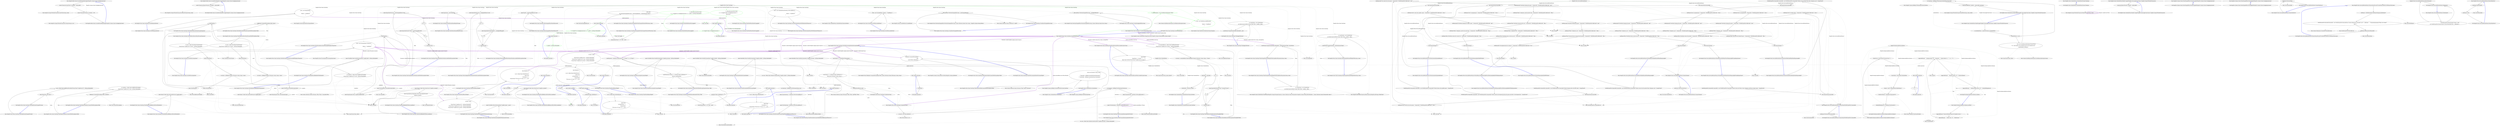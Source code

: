 digraph  {
n0 [cluster="HangFire.Redis.States.SucceededStateHandler.Apply(HangFire.Common.States.StateApplyingContext)", label="Entry HangFire.Redis.States.SucceededStateHandler.Apply(HangFire.Common.States.StateApplyingContext)", span="7-7"];
n1 [cluster="HangFire.Redis.States.SucceededStateHandler.Apply(HangFire.Common.States.StateApplyingContext)", label="context.Transaction.InsertToList(''succeeded'', context.JobId)", span="9-9"];
n2 [cluster="HangFire.Redis.States.SucceededStateHandler.Apply(HangFire.Common.States.StateApplyingContext)", label="context.Transaction.TrimList(''succeeded'', 0, 99)", span="10-10"];
n4 [cluster="HangFire.Storage.IWriteOnlyTransaction.InsertToList(string, string)", label="Entry HangFire.Storage.IWriteOnlyTransaction.InsertToList(string, string)", span="30-30"];
n3 [cluster="HangFire.Redis.States.SucceededStateHandler.Apply(HangFire.Common.States.StateApplyingContext)", label="Exit HangFire.Redis.States.SucceededStateHandler.Apply(HangFire.Common.States.StateApplyingContext)", span="7-7"];
n5 [cluster="HangFire.Storage.IWriteOnlyTransaction.TrimList(string, int, int)", label="Entry HangFire.Storage.IWriteOnlyTransaction.TrimList(string, int, int)", span="32-32"];
n6 [cluster="HangFire.Redis.States.SucceededStateHandler.Unapply(HangFire.Common.States.StateApplyingContext)", label="Entry HangFire.Redis.States.SucceededStateHandler.Unapply(HangFire.Common.States.StateApplyingContext)", span="13-13"];
n7 [cluster="HangFire.Redis.States.SucceededStateHandler.Unapply(HangFire.Common.States.StateApplyingContext)", label="context.Transaction.RemoveFromList(''succeeded'', context.JobId)", span="15-15"];
n8 [cluster="HangFire.Redis.States.SucceededStateHandler.Unapply(HangFire.Common.States.StateApplyingContext)", label="Exit HangFire.Redis.States.SucceededStateHandler.Unapply(HangFire.Common.States.StateApplyingContext)", span="13-13"];
n9 [cluster="HangFire.Storage.IWriteOnlyTransaction.RemoveFromList(string, string)", label="Entry HangFire.Storage.IWriteOnlyTransaction.RemoveFromList(string, string)", span="31-31"];
d5 [cluster="HangFire.Tests.States.StateSteps.GivenTheFailedState()", color=green, community=0, label="0: _failedException = new InvalidOperationException(''Hello'')", span="50-50"];
d257 [label="HangFire.Tests.States.StateSteps", span=""];
d4 [cluster="HangFire.Tests.States.StateSteps.GivenTheFailedState()", label="Entry HangFire.Tests.States.StateSteps.GivenTheFailedState()", span="48-48"];
d6 [cluster="HangFire.Tests.States.StateSteps.GivenTheFailedState()", color=green, community=0, label="0: _state = new FailedState(_failedException)\r\n            {\r\n                Reason = ''SomeReason''\r\n            }", span="51-54"];
d8 [cluster="System.InvalidOperationException.InvalidOperationException(string)", label="Entry System.InvalidOperationException.InvalidOperationException(string)", span="0-0"];
d7 [cluster="HangFire.Tests.States.StateSteps.GivenTheFailedState()", label="Exit HangFire.Tests.States.StateSteps.GivenTheFailedState()", span="48-48"];
d9 [cluster="HangFire.States.FailedState.FailedState(System.Exception)", label="Entry HangFire.States.FailedState.FailedState(System.Exception)", span="28-28"];
d196 [cluster="HangFire.Tests.States.StateSteps.ThenTheOldStateWasUnapplied()", color=green, community=0, label="0: _oldStateDescriptorMock.Verify(\r\n                x => x.Unapply(It.Is<StateApplyingContext>(y => y.JobId == JobSteps.DefaultJobId)))", span="388-389"];
d195 [cluster="HangFire.Tests.States.StateSteps.ThenTheOldStateWasUnapplied()", label="Entry HangFire.Tests.States.StateSteps.ThenTheOldStateWasUnapplied()", span="386-386"];
d197 [cluster="HangFire.Tests.States.StateSteps.ThenTheOldStateWasUnapplied()", label="Exit HangFire.Tests.States.StateSteps.ThenTheOldStateWasUnapplied()", span="386-386"];
d198 [cluster="Unk.Verify", label="Entry Unk.Verify", span=""];
d199 [cluster="lambda expression", label="Entry lambda expression", span="389-389"];
d200 [cluster="lambda expression", color=green, community=0, label="0: x.Unapply(It.Is<StateApplyingContext>(y => y.JobId == JobSteps.DefaultJobId))", span="389-389"];
d201 [cluster="lambda expression", label="Exit lambda expression", span="389-389"];
d40 [cluster="Unk.>", label="Entry Unk.>", span=""];
d202 [cluster="Unk.Unapply", label="Entry Unk.Unapply", span=""];
d203 [cluster="lambda expression", label="Entry lambda expression", span="389-389"];
d204 [cluster="lambda expression", color=green, community=0, label="0: y.JobId == JobSteps.DefaultJobId", span="389-389"];
d205 [cluster="lambda expression", label="Exit lambda expression", span="389-389"];
d207 [cluster="HangFire.Tests.States.StateSteps.ThenTheOldStateWasNotUnapplied()", color=green, community=0, label="0: _oldStateDescriptorMock.Verify(\r\n                x => x.Unapply(It.IsAny<StateApplyingContext>()),\r\n                Times.Never)", span="395-397"];
d206 [cluster="HangFire.Tests.States.StateSteps.ThenTheOldStateWasNotUnapplied()", label="Entry HangFire.Tests.States.StateSteps.ThenTheOldStateWasNotUnapplied()", span="393-393"];
d208 [cluster="HangFire.Tests.States.StateSteps.ThenTheOldStateWasNotUnapplied()", label="Exit HangFire.Tests.States.StateSteps.ThenTheOldStateWasNotUnapplied()", span="393-393"];
d209 [cluster="lambda expression", label="Entry lambda expression", span="396-396"];
d210 [cluster="lambda expression", color=green, community=0, label="0: x.Unapply(It.IsAny<StateApplyingContext>())", span="396-396"];
d211 [cluster="lambda expression", label="Exit lambda expression", span="396-396"];
d1 [cluster="HangFire.Tests.States.StateSteps.GivenTheSucceededState()", label="_state = new SucceededState { Reason = ''SomeReason'' }", span="44-44"];
d11 [cluster="HangFire.Tests.States.StateSteps.GivenTheProcessingState()", label="_state = new ProcessingState(''TestServer'')\r\n            {\r\n                Reason = ''SomeReason''\r\n            }", span="60-63"];
d15 [cluster="HangFire.Tests.States.StateSteps.GivenTheScheduledStateWithTheDateSetToTomorrow()", label="_state = new ScheduledState(DateTime.UtcNow.AddDays(1))\r\n            {\r\n                Reason = ''SomeReason''\r\n            }", span="69-72"];
d20 [cluster="HangFire.Tests.States.StateSteps.GivenTheEnqueuedState()", label="_state = new EnqueuedState\r\n            {\r\n                Reason = ''SomeReason''\r\n            }", span="78-81"];
d27 [cluster="HangFire.Tests.States.StateSteps.GivenAState(string)", label="_stateMocks.Add(state, mock)", span="92-92"];
d44 [cluster="HangFire.Tests.States.StateSteps.GivenAStateWithTheFollowingProperties(string, Table)", label="_stateProperties = table.Rows.ToDictionary(x => x[''Name''], x => x[''Value''])", span="100-100"];
d45 [cluster="HangFire.Tests.States.StateSteps.GivenAStateWithTheFollowingProperties(string, Table)", label="_stateMocks[state].Setup(x => x.GetData(It.IsAny<JobMethod>()))\r\n                .Returns(_stateProperties)", span="101-102"];
d60 [cluster="HangFire.Tests.States.StateSteps.GivenAStateChangingFilter(string)", label="_filters.Add(new TestStateChangingFilter(name, _stateChangingResults))", span="118-118"];
d66 [cluster="HangFire.Tests.States.StateSteps.GivenAStateChangingFilterThatChangesTheStateToThe(string, string)", label="_filters.Add(\r\n                new TestStateChangingFilter(name, _stateChangingResults, _stateMocks[state].Object))", span="126-127"];
d70 [cluster="HangFire.Tests.States.StateSteps.GivenAStateAppliedFilter(string)", label="_filters.Add(new TestStateChangedFilter(name, _stateAppliedResults))", span="133-133"];
d74 [cluster="HangFire.Tests.States.StateSteps.WhenIApplyTheState()", label="var stateMachine = new StateMachine(\r\n                new RedisConnection(Redis.Storage, Redis.Client), _handlers, _filters)", span="175-176"];
d75 [cluster="HangFire.Tests.States.StateSteps.WhenIApplyTheState()", label="stateMachine.ChangeState(JobSteps.DefaultJobId, _state)", span="177-177"];
d86 [cluster="HangFire.Tests.States.StateSteps.WhenIChangeTheStateOfTheJobToThe(string, string)", label="var stateMachine = new StateMachine(\r\n                new RedisConnection(Redis.Storage, Redis.Client), _handlers, _filters)", span="192-193"];
d87 [cluster="HangFire.Tests.States.StateSteps.WhenIChangeTheStateOfTheJobToThe(string, string)", label="stateMachine.ChangeState(jobId, _stateMocks[state].Object)", span="194-194"];
d91 [cluster="HangFire.Tests.States.StateSteps.WhenIChangeTheStateOfTheJobToTheStateAllowedTransitions(string, string)", label="var stateMachine = new StateMachine(\r\n                new RedisConnection(Redis.Storage, Redis.Client), _handlers, _filters)", span="201-202"];
d92 [cluster="HangFire.Tests.States.StateSteps.WhenIChangeTheStateOfTheJobToTheStateAllowedTransitions(string, string)", label="stateMachine.ChangeState(JobSteps.DefaultJobId, _stateMocks[state].Object, allowedState)", span="203-203"];
d95 [cluster="HangFire.Tests.States.StateSteps.ThenTheStateNameIsEqualTo(string)", label="Assert.Equal(name, _state.StateName)", span="209-209"];
d133 [cluster="HangFire.Tests.States.StateSteps.ThenPropertiesTableContainsTheFollowingItems(Table)", label="TableAssert.ContainsFollowingItems(\r\n                table,\r\n                _state.GetData(_defaultData))", span="276-278"];
d217 [cluster="HangFire.Tests.States.StateSteps.ThenTheHistoryRecordShouldContainProperties()", label=_stateProperties, span="410-410"];
d224 [cluster="HangFire.Tests.States.StateSteps.ThenTheStateEntryShouldContainAllOfTheAboveProperties()", label=_stateProperties, span="423-423"];
d230 [cluster="HangFire.Tests.States.StateSteps.ThenChangingFiltersWereExecutedInTheFollowingOrder(Table)", label="Assert.Equal(table.RowCount, _stateChangingResults.Count)", span="433-433"];
d233 [cluster="HangFire.Tests.States.StateSteps.ThenChangingFiltersWereExecutedInTheFollowingOrder(Table)", label="Assert.Equal(table.Rows[i][''Filter''], _stateChangingResults[i])", span="437-437"];
d237 [cluster="HangFire.Tests.States.StateSteps.ThenChangingFiltersWereNotExecuted()", label="Assert.Equal(0, _stateChangingResults.Count)", span="444-444"];
d251 [cluster="HangFire.Tests.States.StateSteps.ThenStateAppliedFilterMethodsWereExecutedInTheFollowingOrder(Table)", label="Assert.Equal(table.RowCount, _stateAppliedResults.Count)", span="463-463"];
d254 [cluster="HangFire.Tests.States.StateSteps.ThenStateAppliedFilterMethodsWereExecutedInTheFollowingOrder(Table)", label="Assert.Equal(table.Rows[i][''Method''], _stateAppliedResults[i])", span="467-467"];
d23 [cluster="HangFire.Tests.States.StateSteps.GivenAState(string)", label="Entry HangFire.Tests.States.StateSteps.GivenAState(string)", span="85-85"];
d240 [cluster="HangFire.Tests.States.StateSteps.ThenTheHistoryForFollowingStatesWereAdded(Table)", label="var serializedHistory = Redis.Client.GetAllItemsFromList(\r\n                String.Format(''hangfire:job:{0}:history'', JobSteps.DefaultJobId))", span="450-451"];
d25 [cluster="HangFire.Tests.States.StateSteps.GivenAState(string)", label="mock.Setup(x => x.StateName).Returns(state)", span="88-88"];
d149 [cluster="HangFire.Tests.States.StateSteps.ThenTheProcessingSetDoesNotContainTheJob()", label="Entry HangFire.Tests.States.StateSteps.ThenTheProcessingSetDoesNotContainTheJob()", span="301-301"];
d110 [cluster="HangFire.Tests.States.StateSteps.ThenItShouldIncreaseTheSucceededCounter(string)", label="Entry HangFire.Tests.States.StateSteps.ThenItShouldIncreaseTheSucceededCounter(string)", span="233-233"];
d123 [cluster="HangFire.Tests.States.StateSteps.ThenItShouldPersistTheJob()", label="keys.ForEach(x =>\r\n            {\r\n                var ttl = Redis.Client.GetTimeToLive(x);\r\n                Assert.True(\r\n                    ttl.Seconds == -1,\r\n                    String.Format(''TTL for the '{0}' key is '{1}''', x, ttl));\r\n            })", span="258-264"];
d38 [cluster="lambda expression", label="x.GetData(It.IsAny<JobMethod>())", span="89-89"];
d57 [cluster="lambda expression", label="x.GetData(It.IsAny<JobMethod>())", span="101-101"];
d189 [cluster="HangFire.Tests.States.StateSteps.ThenTheHistoryEntryShouldContainTheFollowingItems(Table)", label="var history = JobHelper.FromJson<Dictionary<string, string>>(entry)", span="361-361"];
d215 [cluster="HangFire.Tests.States.StateSteps.ThenTheHistoryRecordShouldContainProperties()", label="var history = JobHelper.FromJson<Dictionary<string, string>>(entry)", span="407-407"];
d0 [cluster="HangFire.Tests.States.StateSteps.GivenTheSucceededState()", label="Entry HangFire.Tests.States.StateSteps.GivenTheSucceededState()", span="42-42"];
d2 [cluster="HangFire.Tests.States.StateSteps.GivenTheSucceededState()", label="Exit HangFire.Tests.States.StateSteps.GivenTheSucceededState()", span="42-42"];
d3 [cluster="HangFire.States.SucceededState.SucceededState()", label="Entry HangFire.States.SucceededState.SucceededState()", span="23-23"];
d10 [cluster="HangFire.Tests.States.StateSteps.GivenTheProcessingState()", label="Entry HangFire.Tests.States.StateSteps.GivenTheProcessingState()", span="58-58"];
d12 [cluster="HangFire.Tests.States.StateSteps.GivenTheProcessingState()", label="Exit HangFire.Tests.States.StateSteps.GivenTheProcessingState()", span="58-58"];
d13 [cluster="HangFire.States.ProcessingState.ProcessingState(string)", label="Entry HangFire.States.ProcessingState.ProcessingState(string)", span="28-28"];
d100 [cluster="HangFire.Tests.States.StateSteps.ThenItShouldExpireTheJob()", label="keys.ForEach(x =>\r\n                {\r\n                    var ttl = Redis.Client.GetTimeToLive(x);\r\n                    Assert.True(\r\n                        ttl.TotalSeconds > 0,\r\n                        String.Format(\r\n                        ''TTL for the '{0}' key is '{1}''', x, ttl));\r\n                })", span="222-229"];
d122 [cluster="HangFire.Tests.States.StateSteps.ThenItShouldPersistTheJob()", label="var keys = new[]\r\n                {\r\n                    String.Format(''hangfire:job:{0}'', JobSteps.DefaultJobId),\r\n                    String.Format(''hangfire:job:{0}:state'', JobSteps.DefaultJobId),\r\n                    String.Format(''hangfire:job:{0}:history'', JobSteps.DefaultJobId)\r\n                }", span="251-256"];
d139 [cluster="HangFire.Tests.States.StateSteps.ThenTheJobShouldBeAddedToTheFailedSet()", label="Assert.True(Redis.Client.SortedSetContainsItem(''hangfire:failed'', JobSteps.DefaultJobId))", span="285-285"];
d14 [cluster="HangFire.Tests.States.StateSteps.GivenTheScheduledStateWithTheDateSetToTomorrow()", label="Entry HangFire.Tests.States.StateSteps.GivenTheScheduledStateWithTheDateSetToTomorrow()", span="67-67"];
d16 [cluster="HangFire.Tests.States.StateSteps.GivenTheScheduledStateWithTheDateSetToTomorrow()", label="Exit HangFire.Tests.States.StateSteps.GivenTheScheduledStateWithTheDateSetToTomorrow()", span="67-67"];
d17 [cluster="HangFire.States.ScheduledState.ScheduledState(System.DateTime)", label="Entry HangFire.States.ScheduledState.ScheduledState(System.DateTime)", span="27-27"];
d18 [cluster="System.DateTime.AddDays(double)", label="Entry System.DateTime.AddDays(double)", span="0-0"];
d19 [cluster="HangFire.Tests.States.StateSteps.GivenTheEnqueuedState()", label="Entry HangFire.Tests.States.StateSteps.GivenTheEnqueuedState()", span="76-76"];
d21 [cluster="HangFire.Tests.States.StateSteps.GivenTheEnqueuedState()", label="Exit HangFire.Tests.States.StateSteps.GivenTheEnqueuedState()", span="76-76"];
d22 [cluster="HangFire.States.EnqueuedState.EnqueuedState()", label="Entry HangFire.States.EnqueuedState.EnqueuedState()", span="25-25"];
d24 [cluster="HangFire.Tests.States.StateSteps.GivenAState(string)", label="var mock = new Mock<JobState>()", span="87-87"];
d26 [cluster="HangFire.Tests.States.StateSteps.GivenAState(string)", label="mock.Setup(x => x.GetData(It.IsAny<JobMethod>()))\r\n                .Returns(new Dictionary<string, string>())", span="89-90"];
d28 [cluster="HangFire.Tests.States.StateSteps.GivenAState(string)", label="Exit HangFire.Tests.States.StateSteps.GivenAState(string)", span="85-85"];
d33 [cluster="System.Collections.Generic.IDictionary<TKey, TValue>.Add(TKey, TValue)", label="Entry System.Collections.Generic.IDictionary<TKey, TValue>.Add(TKey, TValue)", span="0-0"];
d42 [cluster="HangFire.Tests.States.StateSteps.GivenAStateWithTheFollowingProperties(string, Table)", label="Entry HangFire.Tests.States.StateSteps.GivenAStateWithTheFollowingProperties(string, Table)", span="96-96"];
d43 [cluster="HangFire.Tests.States.StateSteps.GivenAStateWithTheFollowingProperties(string, Table)", label="Given(String.Format(''a '{0}' state'', state))", span="98-98"];
d49 [cluster="Unk.ToDictionary", label="Entry Unk.ToDictionary", span=""];
d50 [cluster="lambda expression", label="Entry lambda expression", span="100-100"];
d53 [cluster="lambda expression", label="Entry lambda expression", span="100-100"];
d46 [cluster="HangFire.Tests.States.StateSteps.GivenAStateWithTheFollowingProperties(string, Table)", label="Exit HangFire.Tests.States.StateSteps.GivenAStateWithTheFollowingProperties(string, Table)", span="96-96"];
d30 [cluster="Unk.Setup", label="Entry Unk.Setup", span=""];
d31 [cluster="Unk.Returns", label="Entry Unk.Returns", span=""];
d56 [cluster="lambda expression", label="Entry lambda expression", span="101-101"];
d59 [cluster="HangFire.Tests.States.StateSteps.GivenAStateChangingFilter(string)", label="Entry HangFire.Tests.States.StateSteps.GivenAStateChangingFilter(string)", span="116-116"];
d61 [cluster="HangFire.Tests.States.StateSteps.GivenAStateChangingFilter(string)", label="Exit HangFire.Tests.States.StateSteps.GivenAStateChangingFilter(string)", span="116-116"];
d62 [cluster="HangFire.Tests.TestStateChangingFilter.TestStateChangingFilter(string, System.Collections.Generic.IList<string>, HangFire.Common.States.JobState)", label="Entry HangFire.Tests.TestStateChangingFilter.TestStateChangingFilter(string, System.Collections.Generic.IList<string>, HangFire.Common.States.JobState)", span="14-14"];
d63 [cluster="System.Collections.Generic.ICollection<T>.Add(T)", label="Entry System.Collections.Generic.ICollection<T>.Add(T)", span="0-0"];
d64 [cluster="HangFire.Tests.States.StateSteps.GivenAStateChangingFilterThatChangesTheStateToThe(string, string)", label="Entry HangFire.Tests.States.StateSteps.GivenAStateChangingFilterThatChangesTheStateToThe(string, string)", span="122-122"];
d65 [cluster="HangFire.Tests.States.StateSteps.GivenAStateChangingFilterThatChangesTheStateToThe(string, string)", label="Given(String.Format(''a '{0}' state'', state))", span="124-124"];
d67 [cluster="HangFire.Tests.States.StateSteps.GivenAStateChangingFilterThatChangesTheStateToThe(string, string)", label="Exit HangFire.Tests.States.StateSteps.GivenAStateChangingFilterThatChangesTheStateToThe(string, string)", span="122-122"];
d68 [cluster="TestStateChangingFilter.cstr", label="Entry TestStateChangingFilter.cstr", span=""];
d69 [cluster="HangFire.Tests.States.StateSteps.GivenAStateAppliedFilter(string)", label="Entry HangFire.Tests.States.StateSteps.GivenAStateAppliedFilter(string)", span="131-131"];
d71 [cluster="HangFire.Tests.States.StateSteps.GivenAStateAppliedFilter(string)", label="Exit HangFire.Tests.States.StateSteps.GivenAStateAppliedFilter(string)", span="131-131"];
d72 [cluster="HangFire.Tests.TestStateChangedFilter.TestStateChangedFilter(string, System.Collections.Generic.IList<string>)", label="Entry HangFire.Tests.TestStateChangedFilter.TestStateChangedFilter(string, System.Collections.Generic.IList<string>)", span="14-14"];
d73 [cluster="HangFire.Tests.States.StateSteps.WhenIApplyTheState()", label="Entry HangFire.Tests.States.StateSteps.WhenIApplyTheState()", span="173-173"];
d77 [cluster="HangFire.States.StateMachine.StateMachine(HangFire.Storage.IStorageConnection, System.Collections.Generic.IEnumerable<HangFire.Common.States.JobStateHandler>, System.Collections.Generic.IEnumerable<object>)", label="Entry HangFire.States.StateMachine.StateMachine(HangFire.Storage.IStorageConnection, System.Collections.Generic.IEnumerable<HangFire.Common.States.JobStateHandler>, System.Collections.Generic.IEnumerable<object>)", span="41-41"];
d78 [cluster="HangFire.Redis.RedisConnection.RedisConnection(HangFire.JobStorage, IRedisClient)", label="Entry HangFire.Redis.RedisConnection.RedisConnection(HangFire.JobStorage, IRedisClient)", span="15-15"];
d76 [cluster="HangFire.Tests.States.StateSteps.WhenIApplyTheState()", label="Exit HangFire.Tests.States.StateSteps.WhenIApplyTheState()", span="173-173"];
d79 [cluster="HangFire.States.StateMachine.ChangeState(string, HangFire.Common.States.JobState, params string[])", label="Entry HangFire.States.StateMachine.ChangeState(string, HangFire.Common.States.JobState, params string[])", span="111-111"];
d85 [cluster="HangFire.Tests.States.StateSteps.WhenIChangeTheStateOfTheJobToThe(string, string)", label="Entry HangFire.Tests.States.StateSteps.WhenIChangeTheStateOfTheJobToThe(string, string)", span="190-190"];
d88 [cluster="HangFire.Tests.States.StateSteps.WhenIChangeTheStateOfTheJobToThe(string, string)", label="Exit HangFire.Tests.States.StateSteps.WhenIChangeTheStateOfTheJobToThe(string, string)", span="190-190"];
d89 [cluster="Unk.ChangeState", label="Entry Unk.ChangeState", span=""];
d90 [cluster="HangFire.Tests.States.StateSteps.WhenIChangeTheStateOfTheJobToTheStateAllowedTransitions(string, string)", label="Entry HangFire.Tests.States.StateSteps.WhenIChangeTheStateOfTheJobToTheStateAllowedTransitions(string, string)", span="198-198"];
d93 [cluster="HangFire.Tests.States.StateSteps.WhenIChangeTheStateOfTheJobToTheStateAllowedTransitions(string, string)", label="Exit HangFire.Tests.States.StateSteps.WhenIChangeTheStateOfTheJobToTheStateAllowedTransitions(string, string)", span="198-198"];
d94 [cluster="HangFire.Tests.States.StateSteps.ThenTheStateNameIsEqualTo(string)", label="Entry HangFire.Tests.States.StateSteps.ThenTheStateNameIsEqualTo(string)", span="207-207"];
d96 [cluster="HangFire.Tests.States.StateSteps.ThenTheStateNameIsEqualTo(string)", label="Exit HangFire.Tests.States.StateSteps.ThenTheStateNameIsEqualTo(string)", span="207-207"];
d97 [cluster="Unk.Equal", label="Entry Unk.Equal", span=""];
d132 [cluster="HangFire.Tests.States.StateSteps.ThenPropertiesTableContainsTheFollowingItems(Table)", label="Entry HangFire.Tests.States.StateSteps.ThenPropertiesTableContainsTheFollowingItems(Table)", span="274-274"];
d134 [cluster="HangFire.Tests.States.StateSteps.ThenPropertiesTableContainsTheFollowingItems(Table)", label="Exit HangFire.Tests.States.StateSteps.ThenPropertiesTableContainsTheFollowingItems(Table)", span="274-274"];
d135 [cluster="HangFire.Common.States.JobState.GetData(HangFire.Common.JobMethod)", label="Entry HangFire.Common.States.JobState.GetData(HangFire.Common.JobMethod)", span="26-26"];
d136 [cluster="HangFire.Tests.TableAssert.ContainsFollowingItems(Table, System.Collections.Generic.IDictionary<string, string>)", label="Entry HangFire.Tests.TableAssert.ContainsFollowingItems(Table, System.Collections.Generic.IDictionary<string, string>)", span="8-8"];
d216 [cluster="HangFire.Tests.States.StateSteps.ThenTheHistoryRecordShouldContainProperties()", label="Assert.NotNull(history)", span="408-408"];
d219 [cluster="HangFire.Tests.States.StateSteps.ThenTheHistoryRecordShouldContainProperties()", label="Assert.Equal(property.Value, history[property.Key])", span="413-413"];
d218 [cluster="HangFire.Tests.States.StateSteps.ThenTheHistoryRecordShouldContainProperties()", label="Assert.True(history.ContainsKey(property.Key))", span="412-412"];
d220 [cluster="HangFire.Tests.States.StateSteps.ThenTheHistoryRecordShouldContainProperties()", label="Exit HangFire.Tests.States.StateSteps.ThenTheHistoryRecordShouldContainProperties()", span="401-401"];
d223 [cluster="HangFire.Tests.States.StateSteps.ThenTheStateEntryShouldContainAllOfTheAboveProperties()", label="var stateEntry = Redis.Client.GetAllEntriesFromHash(\r\n                String.Format(''hangfire:job:{0}:state'', JobSteps.DefaultJobId))", span="420-421"];
d226 [cluster="HangFire.Tests.States.StateSteps.ThenTheStateEntryShouldContainAllOfTheAboveProperties()", label="Assert.Equal(property.Value, stateEntry[property.Key])", span="426-426"];
d225 [cluster="HangFire.Tests.States.StateSteps.ThenTheStateEntryShouldContainAllOfTheAboveProperties()", label="Assert.True(stateEntry.ContainsKey(property.Key))", span="425-425"];
d227 [cluster="HangFire.Tests.States.StateSteps.ThenTheStateEntryShouldContainAllOfTheAboveProperties()", label="Exit HangFire.Tests.States.StateSteps.ThenTheStateEntryShouldContainAllOfTheAboveProperties()", span="418-418"];
d229 [cluster="HangFire.Tests.States.StateSteps.ThenChangingFiltersWereExecutedInTheFollowingOrder(Table)", label="Entry HangFire.Tests.States.StateSteps.ThenChangingFiltersWereExecutedInTheFollowingOrder(Table)", span="431-431"];
d231 [cluster="HangFire.Tests.States.StateSteps.ThenChangingFiltersWereExecutedInTheFollowingOrder(Table)", label="var i = 0", span="435-435"];
d232 [cluster="HangFire.Tests.States.StateSteps.ThenChangingFiltersWereExecutedInTheFollowingOrder(Table)", label="i < table.RowCount", span="435-435"];
d234 [cluster="HangFire.Tests.States.StateSteps.ThenChangingFiltersWereExecutedInTheFollowingOrder(Table)", label="i++", span="435-435"];
d236 [cluster="HangFire.Tests.States.StateSteps.ThenChangingFiltersWereNotExecuted()", label="Entry HangFire.Tests.States.StateSteps.ThenChangingFiltersWereNotExecuted()", span="442-442"];
d238 [cluster="HangFire.Tests.States.StateSteps.ThenChangingFiltersWereNotExecuted()", label="Exit HangFire.Tests.States.StateSteps.ThenChangingFiltersWereNotExecuted()", span="442-442"];
d250 [cluster="HangFire.Tests.States.StateSteps.ThenStateAppliedFilterMethodsWereExecutedInTheFollowingOrder(Table)", label="Entry HangFire.Tests.States.StateSteps.ThenStateAppliedFilterMethodsWereExecutedInTheFollowingOrder(Table)", span="461-461"];
d252 [cluster="HangFire.Tests.States.StateSteps.ThenStateAppliedFilterMethodsWereExecutedInTheFollowingOrder(Table)", label="var i = 0", span="465-465"];
d253 [cluster="HangFire.Tests.States.StateSteps.ThenStateAppliedFilterMethodsWereExecutedInTheFollowingOrder(Table)", label="i < table.RowCount", span="465-465"];
d255 [cluster="HangFire.Tests.States.StateSteps.ThenStateAppliedFilterMethodsWereExecutedInTheFollowingOrder(Table)", label="i++", span="465-465"];
d239 [cluster="HangFire.Tests.States.StateSteps.ThenTheHistoryForFollowingStatesWereAdded(Table)", label="Entry HangFire.Tests.States.StateSteps.ThenTheHistoryForFollowingStatesWereAdded(Table)", span="448-448"];
d241 [cluster="HangFire.Tests.States.StateSteps.ThenTheHistoryForFollowingStatesWereAdded(Table)", label="var history = serializedHistory.Select(JobHelper.FromJson<Dictionary<string, string>>).ToList()", span="452-452"];
d47 [cluster="string.Format(string, object)", label="Entry string.Format(string, object)", span="0-0"];
d247 [cluster="Unk.GetAllItemsFromList", label="Entry Unk.GetAllItemsFromList", span=""];
d34 [cluster="lambda expression", label="Entry lambda expression", span="88-88"];
d151 [cluster="HangFire.Tests.States.StateSteps.ThenTheProcessingSetDoesNotContainTheJob()", label="Exit HangFire.Tests.States.StateSteps.ThenTheProcessingSetDoesNotContainTheJob()", span="301-301"];
d150 [cluster="HangFire.Tests.States.StateSteps.ThenTheProcessingSetDoesNotContainTheJob()", label="Assert.False(Redis.Client.SortedSetContainsItem(''hangfire:processing'', JobSteps.DefaultJobId))", span="303-303"];
d99 [cluster="HangFire.Tests.States.StateSteps.ThenItShouldExpireTheJob()", label="var keys = new[]\r\n                {\r\n                    String.Format(''hangfire:job:{0}'', JobSteps.DefaultJobId),\r\n                    String.Format(''hangfire:job:{0}:state'', JobSteps.DefaultJobId),\r\n                    String.Format(''hangfire:job:{0}:history'', JobSteps.DefaultJobId)\r\n                }", span="215-220"];
d112 [cluster="HangFire.Tests.States.StateSteps.ThenItShouldIncreaseTheSucceededCounter(string)", label="Exit HangFire.Tests.States.StateSteps.ThenItShouldIncreaseTheSucceededCounter(string)", span="233-233"];
d111 [cluster="HangFire.Tests.States.StateSteps.ThenItShouldIncreaseTheSucceededCounter(string)", label="Assert.Equal(\r\n                changeType == ''increase'' ? ''1'' : ''0'',\r\n                Redis.Client.GetValue(String.Format(''hangfire:stats:succeeded'')))", span="235-237"];
d124 [cluster="HangFire.Tests.States.StateSteps.ThenItShouldPersistTheJob()", label="Exit HangFire.Tests.States.StateSteps.ThenItShouldPersistTheJob()", span="249-249"];
d102 [cluster="Unk.ForEach", label="Entry Unk.ForEach", span=""];
d125 [cluster="lambda expression", label="Entry lambda expression", span="258-264"];
d37 [cluster="lambda expression", label="Entry lambda expression", span="89-89"];
d39 [cluster="lambda expression", label="Exit lambda expression", span="89-89"];
d41 [cluster="Unk.GetData", label="Entry Unk.GetData", span=""];
d58 [cluster="lambda expression", label="Exit lambda expression", span="101-101"];
d187 [cluster="HangFire.Tests.States.StateSteps.ThenTheHistoryEntryShouldContainTheFollowingItems(Table)", label="var entry = Redis.Client.RemoveStartFromList(\r\n                String.Format(''hangfire:job:{0}:history'', JobSteps.DefaultJobId))", span="357-358"];
d188 [cluster="HangFire.Tests.States.StateSteps.ThenTheHistoryEntryShouldContainTheFollowingItems(Table)", label="Assert.NotNull(entry)", span="359-359"];
d190 [cluster="HangFire.Tests.States.StateSteps.ThenTheHistoryEntryShouldContainTheFollowingItems(Table)", label="Assert.NotNull(history)", span="362-362"];
d191 [cluster="HangFire.Tests.States.StateSteps.ThenTheHistoryEntryShouldContainTheFollowingItems(Table)", label="TableAssert.ContainsFollowingItems(table, history)", span="364-364"];
d213 [cluster="HangFire.Tests.States.StateSteps.ThenTheHistoryRecordShouldContainProperties()", label="var entry = Redis.Client.RemoveStartFromList(\r\n                String.Format(''hangfire:job:{0}:history'', JobSteps.DefaultJobId))", span="403-404"];
d214 [cluster="HangFire.Tests.States.StateSteps.ThenTheHistoryRecordShouldContainProperties()", label="Assert.NotNull(entry)", span="405-405"];
d101 [cluster="HangFire.Tests.States.StateSteps.ThenItShouldExpireTheJob()", label="Exit HangFire.Tests.States.StateSteps.ThenItShouldExpireTheJob()", span="213-213"];
d103 [cluster="lambda expression", label="Entry lambda expression", span="222-229"];
d121 [cluster="HangFire.Tests.States.StateSteps.ThenItShouldPersistTheJob()", label="Entry HangFire.Tests.States.StateSteps.ThenItShouldPersistTheJob()", span="249-249"];
d138 [cluster="HangFire.Tests.States.StateSteps.ThenTheJobShouldBeAddedToTheFailedSet()", label="Assert.Equal(1, Redis.Client.GetSortedSetCount(''hangfire:failed''))", span="284-284"];
d140 [cluster="HangFire.Tests.States.StateSteps.ThenTheJobShouldBeAddedToTheFailedSet()", label="Exit HangFire.Tests.States.StateSteps.ThenTheJobShouldBeAddedToTheFailedSet()", span="282-282"];
d142 [cluster="Unk.SortedSetContainsItem", label="Entry Unk.SortedSetContainsItem", span=""];
d109 [cluster="Unk.True", label="Entry Unk.True", span=""];
d166 [cluster="HangFire.Tests.States.StateSteps.ThenTheScheduleContainsTheJobThatWillBeEnqueuedTomorrow()", label="Assert.True(timestamp >= DateTime.UtcNow.Date.AddDays(1))", span="323-323"];
d167 [cluster="HangFire.Tests.States.StateSteps.ThenTheScheduleContainsTheJobThatWillBeEnqueuedTomorrow()", label="Assert.True(timestamp < DateTime.UtcNow.Date.AddDays(2))", span="324-324"];
d29 [cluster="Mock<JobState>.cstr", label="Entry Mock<JobState>.cstr", span=""];
d32 [cluster="System.Collections.Generic.Dictionary<TKey, TValue>.Dictionary()", label="Entry System.Collections.Generic.Dictionary<TKey, TValue>.Dictionary()", span="0-0"];
d48 [cluster="Unk.Given", label="Entry Unk.Given", span=""];
d52 [cluster="lambda expression", label="Exit lambda expression", span="100-100"];
d51 [cluster="lambda expression", label="x[''Name'']", span="100-100"];
d55 [cluster="lambda expression", label="Exit lambda expression", span="100-100"];
d54 [cluster="lambda expression", label="x[''Value'']", span="100-100"];
d116 [cluster="HangFire.Tests.States.StateSteps.ThenItShouldBeAddedToTheSucceededList()", label="Assert.Equal(1, Redis.Client.GetListCount(''hangfire:succeeded''))", span="243-243"];
d117 [cluster="HangFire.Tests.States.StateSteps.ThenItShouldBeAddedToTheSucceededList()", label="Assert.Equal(JobSteps.DefaultJobId, Redis.Client.PopItemFromList(\r\n                ''hangfire:succeeded''))", span="244-245"];
d130 [cluster="HangFire.Tests.States.StateSteps.ThenTheJobShouldBeRemovedFromTheSucceededList()", label="Assert.Equal(0, Redis.Client.GetListCount(''hangfire:succeeded''))", span="270-270"];
d144 [cluster="HangFire.Tests.States.StateSteps.ThenTheJobShouldBeRemovedFromTheFailedSet()", label="Assert.Equal(0, Redis.Client.GetSortedSetCount(''hangfire:failed''))", span="291-291"];
d178 [cluster="HangFire.Tests.States.StateSteps.ThenTheJobStateIsChangedTo(string)", label="Assert.Equal(state, job[''State''])", span="343-343"];
d244 [cluster="HangFire.Tests.States.StateSteps.ThenTheHistoryForFollowingStatesWereAdded(Table)", label="Assert.Equal(table.Rows[i][''State''], history[i][''State''])", span="456-456"];
d194 [cluster="Unk.NotNull", label="Entry Unk.NotNull", span=""];
d221 [cluster="System.Collections.Generic.Dictionary<TKey, TValue>.ContainsKey(TKey)", label="Entry System.Collections.Generic.Dictionary<TKey, TValue>.ContainsKey(TKey)", span="0-0"];
d212 [cluster="HangFire.Tests.States.StateSteps.ThenTheHistoryRecordShouldContainProperties()", label="Entry HangFire.Tests.States.StateSteps.ThenTheHistoryRecordShouldContainProperties()", span="401-401"];
d222 [cluster="HangFire.Tests.States.StateSteps.ThenTheStateEntryShouldContainAllOfTheAboveProperties()", label="Entry HangFire.Tests.States.StateSteps.ThenTheStateEntryShouldContainAllOfTheAboveProperties()", span="418-418"];
d180 [cluster="Unk.GetAllEntriesFromHash", label="Entry Unk.GetAllEntriesFromHash", span=""];
d228 [cluster="Unk.ContainsKey", label="Entry Unk.ContainsKey", span=""];
d235 [cluster="HangFire.Tests.States.StateSteps.ThenChangingFiltersWereExecutedInTheFollowingOrder(Table)", label="Exit HangFire.Tests.States.StateSteps.ThenChangingFiltersWereExecutedInTheFollowingOrder(Table)", span="431-431"];
d256 [cluster="HangFire.Tests.States.StateSteps.ThenStateAppliedFilterMethodsWereExecutedInTheFollowingOrder(Table)", label="Exit HangFire.Tests.States.StateSteps.ThenStateAppliedFilterMethodsWereExecutedInTheFollowingOrder(Table)", span="461-461"];
d246 [cluster="HangFire.Tests.States.StateSteps.ThenTheHistoryForFollowingStatesWereAdded(Table)", label="Exit HangFire.Tests.States.StateSteps.ThenTheHistoryForFollowingStatesWereAdded(Table)", span="448-448"];
d243 [cluster="HangFire.Tests.States.StateSteps.ThenTheHistoryForFollowingStatesWereAdded(Table)", label="i < table.RowCount", span="454-454"];
d242 [cluster="HangFire.Tests.States.StateSteps.ThenTheHistoryForFollowingStatesWereAdded(Table)", label="var i = 0", span="454-454"];
d248 [cluster="Unk.Select", label="Entry Unk.Select", span=""];
d249 [cluster="Unk.ToList", label="Entry Unk.ToList", span=""];
d177 [cluster="HangFire.Tests.States.StateSteps.ThenTheJobStateIsChangedTo(string)", label="var job = Redis.Client.GetAllEntriesFromHash(String.Format(''hangfire:job:{0}'', JobSteps.DefaultJobId))", span="342-342"];
d182 [cluster="HangFire.Tests.States.StateSteps.ThenTheJobsStateEntryContainsTheFollowingItems(Table)", label="var stateEntry = Redis.Client.GetAllEntriesFromHash(\r\n                String.Format(''hangfire:job:{0}:state'', JobSteps.DefaultJobId))", span="349-350"];
d36 [cluster="lambda expression", label="Exit lambda expression", span="88-88"];
d35 [cluster="lambda expression", label="x.StateName", span="88-88"];
d152 [cluster="Unk.False", label="Entry Unk.False", span=""];
d98 [cluster="HangFire.Tests.States.StateSteps.ThenItShouldExpireTheJob()", label="Entry HangFire.Tests.States.StateSteps.ThenItShouldExpireTheJob()", span="213-213"];
d113 [cluster="string.Format(string, params object[])", label="Entry string.Format(string, params object[])", span="0-0"];
d114 [cluster="Unk.GetValue", label="Entry Unk.GetValue", span=""];
d128 [cluster="lambda expression", label="Exit lambda expression", span="258-264"];
d126 [cluster="lambda expression", label="var ttl = Redis.Client.GetTimeToLive(x)", span="260-260"];
d127 [cluster="lambda expression", label="Assert.True(\r\n                    ttl.Seconds == -1,\r\n                    String.Format(''TTL for the '{0}' key is '{1}''', x, ttl))", span="261-263"];
d186 [cluster="HangFire.Tests.States.StateSteps.ThenTheHistoryEntryShouldContainTheFollowingItems(Table)", label="Entry HangFire.Tests.States.StateSteps.ThenTheHistoryEntryShouldContainTheFollowingItems(Table)", span="355-355"];
d193 [cluster="Unk.RemoveStartFromList", label="Entry Unk.RemoveStartFromList", span=""];
d192 [cluster="HangFire.Tests.States.StateSteps.ThenTheHistoryEntryShouldContainTheFollowingItems(Table)", label="Exit HangFire.Tests.States.StateSteps.ThenTheHistoryEntryShouldContainTheFollowingItems(Table)", span="355-355"];
d106 [cluster="lambda expression", label="Exit lambda expression", span="222-229"];
d104 [cluster="lambda expression", label="var ttl = Redis.Client.GetTimeToLive(x)", span="224-224"];
d105 [cluster="lambda expression", label="Assert.True(\r\n                        ttl.TotalSeconds > 0,\r\n                        String.Format(\r\n                        ''TTL for the '{0}' key is '{1}''', x, ttl))", span="225-228"];
d137 [cluster="HangFire.Tests.States.StateSteps.ThenTheJobShouldBeAddedToTheFailedSet()", label="Entry HangFire.Tests.States.StateSteps.ThenTheJobShouldBeAddedToTheFailedSet()", span="282-282"];
d141 [cluster="Unk.GetSortedSetCount", label="Entry Unk.GetSortedSetCount", span=""];
d147 [cluster="HangFire.Tests.States.StateSteps.ThenTheProcessingSetContainsTheJob()", label="Assert.True(Redis.Client.SortedSetContainsItem(''hangfire:processing'', JobSteps.DefaultJobId))", span="297-297"];
d163 [cluster="HangFire.Tests.States.StateSteps.ThenTheScheduleContainsTheJobThatWillBeEnqueuedTomorrow()", label="Assert.True(Redis.Client.SortedSetContainsItem(''hangfire:schedule'', JobSteps.DefaultJobId))", span="319-319"];
d170 [cluster="HangFire.Tests.States.StateSteps.ThenTheScheduleDoesNotContainTheJob()", label="Assert.False(Redis.Client.SortedSetContainsItem(''hangfire:schedule'', JobSteps.DefaultJobId))", span="330-330"];
d156 [cluster="HangFire.Tests.States.StateSteps.ThenProcessingTimestampIsSetToUtcNow()", label="Assert.True(timestamp > DateTime.UtcNow.AddSeconds(-1))", span="312-312"];
d157 [cluster="HangFire.Tests.States.StateSteps.ThenProcessingTimestampIsSetToUtcNow()", label="Assert.True(timestamp < DateTime.UtcNow.AddSeconds(1))", span="313-313"];
d173 [cluster="HangFire.Tests.States.StateSteps.ThenTheQueueWasAddedToTheQueuesSet(string)", label="Assert.True(Redis.Client.SetContainsItem(''hangfire:queues'', queue))", span="336-336"];
d165 [cluster="HangFire.Tests.States.StateSteps.ThenTheScheduleContainsTheJobThatWillBeEnqueuedTomorrow()", label="var timestamp = JobHelper.FromTimestamp((long) score)", span="321-321"];
d168 [cluster="HangFire.Tests.States.StateSteps.ThenTheScheduleContainsTheJobThatWillBeEnqueuedTomorrow()", label="Exit HangFire.Tests.States.StateSteps.ThenTheScheduleContainsTheJobThatWillBeEnqueuedTomorrow()", span="317-317"];
d115 [cluster="HangFire.Tests.States.StateSteps.ThenItShouldBeAddedToTheSucceededList()", label="Entry HangFire.Tests.States.StateSteps.ThenItShouldBeAddedToTheSucceededList()", span="241-241"];
d119 [cluster="Unk.GetListCount", label="Entry Unk.GetListCount", span=""];
d118 [cluster="HangFire.Tests.States.StateSteps.ThenItShouldBeAddedToTheSucceededList()", label="Exit HangFire.Tests.States.StateSteps.ThenItShouldBeAddedToTheSucceededList()", span="241-241"];
d120 [cluster="Unk.PopItemFromList", label="Entry Unk.PopItemFromList", span=""];
d129 [cluster="HangFire.Tests.States.StateSteps.ThenTheJobShouldBeRemovedFromTheSucceededList()", label="Entry HangFire.Tests.States.StateSteps.ThenTheJobShouldBeRemovedFromTheSucceededList()", span="268-268"];
d131 [cluster="HangFire.Tests.States.StateSteps.ThenTheJobShouldBeRemovedFromTheSucceededList()", label="Exit HangFire.Tests.States.StateSteps.ThenTheJobShouldBeRemovedFromTheSucceededList()", span="268-268"];
d143 [cluster="HangFire.Tests.States.StateSteps.ThenTheJobShouldBeRemovedFromTheFailedSet()", label="Entry HangFire.Tests.States.StateSteps.ThenTheJobShouldBeRemovedFromTheFailedSet()", span="289-289"];
d145 [cluster="HangFire.Tests.States.StateSteps.ThenTheJobShouldBeRemovedFromTheFailedSet()", label="Exit HangFire.Tests.States.StateSteps.ThenTheJobShouldBeRemovedFromTheFailedSet()", span="289-289"];
d176 [cluster="HangFire.Tests.States.StateSteps.ThenTheJobStateIsChangedTo(string)", label="Entry HangFire.Tests.States.StateSteps.ThenTheJobStateIsChangedTo(string)", span="340-340"];
d179 [cluster="HangFire.Tests.States.StateSteps.ThenTheJobStateIsChangedTo(string)", label="Exit HangFire.Tests.States.StateSteps.ThenTheJobStateIsChangedTo(string)", span="340-340"];
d245 [cluster="HangFire.Tests.States.StateSteps.ThenTheHistoryForFollowingStatesWereAdded(Table)", label="i++", span="454-454"];
d181 [cluster="HangFire.Tests.States.StateSteps.ThenTheJobsStateEntryContainsTheFollowingItems(Table)", label="Entry HangFire.Tests.States.StateSteps.ThenTheJobsStateEntryContainsTheFollowingItems(Table)", span="347-347"];
d183 [cluster="HangFire.Tests.States.StateSteps.ThenTheJobsStateEntryContainsTheFollowingItems(Table)", label="TableAssert.ContainsFollowingItems(table, stateEntry)", span="351-351"];
d107 [cluster="Unk.GetTimeToLive", label="Entry Unk.GetTimeToLive", span=""];
d108 [cluster="Unk.Format", label="Entry Unk.Format", span=""];
d146 [cluster="HangFire.Tests.States.StateSteps.ThenTheProcessingSetContainsTheJob()", label="Entry HangFire.Tests.States.StateSteps.ThenTheProcessingSetContainsTheJob()", span="295-295"];
d148 [cluster="HangFire.Tests.States.StateSteps.ThenTheProcessingSetContainsTheJob()", label="Exit HangFire.Tests.States.StateSteps.ThenTheProcessingSetContainsTheJob()", span="295-295"];
d162 [cluster="HangFire.Tests.States.StateSteps.ThenTheScheduleContainsTheJobThatWillBeEnqueuedTomorrow()", label="Entry HangFire.Tests.States.StateSteps.ThenTheScheduleContainsTheJobThatWillBeEnqueuedTomorrow()", span="317-317"];
d164 [cluster="HangFire.Tests.States.StateSteps.ThenTheScheduleContainsTheJobThatWillBeEnqueuedTomorrow()", label="var score = Redis.Client.GetItemScoreInSortedSet(''hangfire:schedule'', JobSteps.DefaultJobId)", span="320-320"];
d169 [cluster="HangFire.Tests.States.StateSteps.ThenTheScheduleDoesNotContainTheJob()", label="Entry HangFire.Tests.States.StateSteps.ThenTheScheduleDoesNotContainTheJob()", span="328-328"];
d171 [cluster="HangFire.Tests.States.StateSteps.ThenTheScheduleDoesNotContainTheJob()", label="Exit HangFire.Tests.States.StateSteps.ThenTheScheduleDoesNotContainTheJob()", span="328-328"];
d155 [cluster="HangFire.Tests.States.StateSteps.ThenProcessingTimestampIsSetToUtcNow()", label="var timestamp = JobHelper.FromTimestamp((long)score)", span="310-310"];
d161 [cluster="System.DateTime.AddSeconds(double)", label="Entry System.DateTime.AddSeconds(double)", span="0-0"];
d158 [cluster="HangFire.Tests.States.StateSteps.ThenProcessingTimestampIsSetToUtcNow()", label="Exit HangFire.Tests.States.StateSteps.ThenProcessingTimestampIsSetToUtcNow()", span="307-307"];
d172 [cluster="HangFire.Tests.States.StateSteps.ThenTheQueueWasAddedToTheQueuesSet(string)", label="Entry HangFire.Tests.States.StateSteps.ThenTheQueueWasAddedToTheQueuesSet(string)", span="334-334"];
d174 [cluster="HangFire.Tests.States.StateSteps.ThenTheQueueWasAddedToTheQueuesSet(string)", label="Exit HangFire.Tests.States.StateSteps.ThenTheQueueWasAddedToTheQueuesSet(string)", span="334-334"];
d175 [cluster="Unk.SetContainsItem", label="Entry Unk.SetContainsItem", span=""];
d160 [cluster="HangFire.Common.JobHelper.FromTimestamp(long)", label="Entry HangFire.Common.JobHelper.FromTimestamp(long)", span="41-41"];
d184 [cluster="HangFire.Tests.States.StateSteps.ThenTheJobsStateEntryContainsTheFollowingItems(Table)", label="Exit HangFire.Tests.States.StateSteps.ThenTheJobsStateEntryContainsTheFollowingItems(Table)", span="347-347"];
d185 [cluster="Unk.ContainsFollowingItems", label="Entry Unk.ContainsFollowingItems", span=""];
d159 [cluster="Unk.GetItemScoreInSortedSet", label="Entry Unk.GetItemScoreInSortedSet", span=""];
d154 [cluster="HangFire.Tests.States.StateSteps.ThenProcessingTimestampIsSetToUtcNow()", label="var score = Redis.Client.GetItemScoreInSortedSet(''hangfire:processing'', JobSteps.DefaultJobId)", span="309-309"];
d153 [cluster="HangFire.Tests.States.StateSteps.ThenProcessingTimestampIsSetToUtcNow()", label="Entry HangFire.Tests.States.StateSteps.ThenProcessingTimestampIsSetToUtcNow()", span="307-307"];
m0_20 [cluster="Hangfire.Common.JobHelper.ToTimestamp(System.DateTime)", file="ScheduledState.cs", label="Entry Hangfire.Common.JobHelper.ToTimestamp(System.DateTime)", span="57-57"];
m0_21 [cluster="Hangfire.Storage.IWriteOnlyTransaction.AddToSet(string, string, double)", file="ScheduledState.cs", label="Entry Hangfire.Storage.IWriteOnlyTransaction.AddToSet(string, string, double)", span="42-42"];
m0_0 [cluster="Hangfire.States.ScheduledState.ScheduledState(System.TimeSpan)", file="ScheduledState.cs", label="Entry Hangfire.States.ScheduledState.ScheduledState(System.TimeSpan)", span="27-27"];
m0_1 [cluster="Hangfire.States.ScheduledState.ScheduledState(System.TimeSpan)", file="ScheduledState.cs", label="Exit Hangfire.States.ScheduledState.ScheduledState(System.TimeSpan)", span="27-27"];
m0_22 [cluster="Hangfire.States.ScheduledState.Handler.Unapply(Hangfire.States.ApplyStateContext, Hangfire.Storage.IWriteOnlyTransaction)", file="ScheduledState.cs", label="Entry Hangfire.States.ScheduledState.Handler.Unapply(Hangfire.States.ApplyStateContext, Hangfire.Storage.IWriteOnlyTransaction)", span="71-71"];
m0_23 [cluster="Hangfire.States.ScheduledState.Handler.Unapply(Hangfire.States.ApplyStateContext, Hangfire.Storage.IWriteOnlyTransaction)", file="ScheduledState.cs", label="transaction.RemoveFromSet(''schedule'', context.JobId)", span="73-73"];
m0_24 [cluster="Hangfire.States.ScheduledState.Handler.Unapply(Hangfire.States.ApplyStateContext, Hangfire.Storage.IWriteOnlyTransaction)", file="ScheduledState.cs", label="Exit Hangfire.States.ScheduledState.Handler.Unapply(Hangfire.States.ApplyStateContext, Hangfire.Storage.IWriteOnlyTransaction)", span="71-71"];
m0_10 [cluster="Hangfire.Common.JobHelper.SerializeDateTime(System.DateTime)", file="ScheduledState.cs", label="Entry Hangfire.Common.JobHelper.SerializeDateTime(System.DateTime)", span="68-68"];
m0_25 [cluster="Hangfire.Storage.IWriteOnlyTransaction.RemoveFromSet(string, string)", file="ScheduledState.cs", label="Entry Hangfire.Storage.IWriteOnlyTransaction.RemoveFromSet(string, string)", span="43-43"];
m0_11 [cluster="Hangfire.States.ScheduledState.Handler.Apply(Hangfire.States.ApplyStateContext, Hangfire.Storage.IWriteOnlyTransaction)", file="ScheduledState.cs", label="Entry Hangfire.States.ScheduledState.Handler.Apply(Hangfire.States.ApplyStateContext, Hangfire.Storage.IWriteOnlyTransaction)", span="57-57"];
m0_12 [cluster="Hangfire.States.ScheduledState.Handler.Apply(Hangfire.States.ApplyStateContext, Hangfire.Storage.IWriteOnlyTransaction)", file="ScheduledState.cs", label="var scheduledState = context.NewState as ScheduledState", span="59-59"];
m0_16 [cluster="Hangfire.States.ScheduledState.Handler.Apply(Hangfire.States.ApplyStateContext, Hangfire.Storage.IWriteOnlyTransaction)", file="ScheduledState.cs", label="transaction.AddToSet(''schedule'', context.JobId, timestamp)", span="68-68"];
m0_13 [cluster="Hangfire.States.ScheduledState.Handler.Apply(Hangfire.States.ApplyStateContext, Hangfire.Storage.IWriteOnlyTransaction)", file="ScheduledState.cs", label="scheduledState == null", span="60-60"];
m0_15 [cluster="Hangfire.States.ScheduledState.Handler.Apply(Hangfire.States.ApplyStateContext, Hangfire.Storage.IWriteOnlyTransaction)", file="ScheduledState.cs", label="var timestamp = JobHelper.ToTimestamp(scheduledState.EnqueueAt)", span="67-67"];
m0_14 [cluster="Hangfire.States.ScheduledState.Handler.Apply(Hangfire.States.ApplyStateContext, Hangfire.Storage.IWriteOnlyTransaction)", file="ScheduledState.cs", label="throw new InvalidOperationException(String.Format(\r\n                        ''`{0}` state handler can be registered only for the Scheduled state.'',\r\n                        typeof(Handler).FullName));", span="62-64"];
m0_17 [cluster="Hangfire.States.ScheduledState.Handler.Apply(Hangfire.States.ApplyStateContext, Hangfire.Storage.IWriteOnlyTransaction)", file="ScheduledState.cs", label="Exit Hangfire.States.ScheduledState.Handler.Apply(Hangfire.States.ApplyStateContext, Hangfire.Storage.IWriteOnlyTransaction)", span="57-57"];
m0_6 [cluster="Hangfire.States.ScheduledState.SerializeData()", file="ScheduledState.cs", label="Entry Hangfire.States.ScheduledState.SerializeData()", span="46-46"];
m0_7 [cluster="Hangfire.States.ScheduledState.SerializeData()", file="ScheduledState.cs", label="return new Dictionary<string, string>\r\n            {\r\n                { ''EnqueueAt'', JobHelper.SerializeDateTime(EnqueueAt) },\r\n                { ''ScheduledAt'', JobHelper.SerializeDateTime(ScheduledAt) }\r\n            };", span="48-52"];
m0_8 [cluster="Hangfire.States.ScheduledState.SerializeData()", file="ScheduledState.cs", label="Exit Hangfire.States.ScheduledState.SerializeData()", span="46-46"];
m0_19 [cluster="string.Format(string, object)", file="ScheduledState.cs", label="Entry string.Format(string, object)", span="0-0"];
m0_18 [cluster="System.InvalidOperationException.InvalidOperationException(string)", file="ScheduledState.cs", label="Entry System.InvalidOperationException.InvalidOperationException(string)", span="0-0"];
m0_2 [cluster="Hangfire.States.ScheduledState.ScheduledState(System.DateTime)", file="ScheduledState.cs", label="Entry Hangfire.States.ScheduledState.ScheduledState(System.DateTime)", span="32-32"];
m0_3 [cluster="Hangfire.States.ScheduledState.ScheduledState(System.DateTime)", file="ScheduledState.cs", label="EnqueueAt = enqueueAt", span="34-34"];
m0_4 [cluster="Hangfire.States.ScheduledState.ScheduledState(System.DateTime)", file="ScheduledState.cs", label="ScheduledAt = DateTime.UtcNow", span="35-35"];
m0_5 [cluster="Hangfire.States.ScheduledState.ScheduledState(System.DateTime)", file="ScheduledState.cs", label="Exit Hangfire.States.ScheduledState.ScheduledState(System.DateTime)", span="32-32"];
m0_26 [file="ScheduledState.cs", label="Hangfire.States.ScheduledState", span=""];
m2_15 [cluster="Unk.InfoFormat", file="StateMachine.cs", label="Entry Unk.InfoFormat", span=""];
m2_8 [cluster="HangFire.BackgroundJobServerOptions.Log(ILog)", file="StateMachine.cs", label="Entry HangFire.BackgroundJobServerOptions.Log(ILog)", span="59-59"];
m2_9 [cluster="HangFire.BackgroundJobServerOptions.Log(ILog)", file="StateMachine.cs", label="logger.InfoFormat(''Using the following options for HangFire Server:'')", span="61-61"];
m2_10 [cluster="HangFire.BackgroundJobServerOptions.Log(ILog)", file="StateMachine.cs", label="logger.InfoFormat(''    Worker count: {0}.'', WorkerCount)", span="62-62"];
m2_11 [cluster="HangFire.BackgroundJobServerOptions.Log(ILog)", file="StateMachine.cs", label="logger.InfoFormat(''    Listening queues: {0}.'', String.Join('', '', Queues.Select(x => ''''' + x + ''''')))", span="63-63"];
m2_12 [cluster="HangFire.BackgroundJobServerOptions.Log(ILog)", file="StateMachine.cs", label="logger.InfoFormat(''    Shutdown timeout: {0}.'', ShutdownTimeout)", span="64-64"];
m2_13 [cluster="HangFire.BackgroundJobServerOptions.Log(ILog)", file="StateMachine.cs", label="logger.InfoFormat(''    Schedule polling interval: {0}.'', SchedulePollingInterval)", span="65-65"];
m2_14 [cluster="HangFire.BackgroundJobServerOptions.Log(ILog)", file="StateMachine.cs", label="Exit HangFire.BackgroundJobServerOptions.Log(ILog)", span="59-59"];
m2_0 [cluster="HangFire.BackgroundJobServerOptions.BackgroundJobServerOptions()", file="StateMachine.cs", label="Entry HangFire.BackgroundJobServerOptions.BackgroundJobServerOptions()", span="13-13"];
m2_1 [cluster="HangFire.BackgroundJobServerOptions.BackgroundJobServerOptions()", file="StateMachine.cs", label="WorkerCount = Environment.ProcessorCount * 5", span="15-15"];
m2_2 [cluster="HangFire.BackgroundJobServerOptions.BackgroundJobServerOptions()", file="StateMachine.cs", label="ServerName = Environment.MachineName", span="16-16"];
m2_3 [cluster="HangFire.BackgroundJobServerOptions.BackgroundJobServerOptions()", file="StateMachine.cs", label="Queues = new[] { EnqueuedState.DefaultQueue }", span="17-17"];
m2_4 [cluster="HangFire.BackgroundJobServerOptions.BackgroundJobServerOptions()", file="StateMachine.cs", label="ShutdownTimeout = TimeSpan.FromSeconds(15)", span="18-18"];
m2_5 [cluster="HangFire.BackgroundJobServerOptions.BackgroundJobServerOptions()", file="StateMachine.cs", label="SchedulePollingInterval = TimeSpan.FromSeconds(15)", span="19-19"];
m2_6 [cluster="HangFire.BackgroundJobServerOptions.BackgroundJobServerOptions()", file="StateMachine.cs", label="Exit HangFire.BackgroundJobServerOptions.BackgroundJobServerOptions()", span="13-13"];
m2_7 [cluster="System.TimeSpan.FromSeconds(double)", file="StateMachine.cs", label="Entry System.TimeSpan.FromSeconds(double)", span="0-0"];
m2_17 [cluster="Unk.Join", file="StateMachine.cs", label="Entry Unk.Join", span=""];
m2_18 [cluster="lambda expression", file="StateMachine.cs", label="Entry lambda expression", span="63-63"];
m2_19 [cluster="lambda expression", file="StateMachine.cs", label="''''' + x + '''''", span="63-63"];
m2_20 [cluster="lambda expression", file="StateMachine.cs", label="Exit lambda expression", span="63-63"];
m2_21 [file="StateMachine.cs", label="HangFire.BackgroundJobServerOptions", span=""];
m3_2 [cluster="HangFire.Common.States.IStateChangedFilter.OnStateUnapplied(HangFire.Common.States.StateApplyingContext)", file="StorageConnectionExtensions.cs", label="Entry HangFire.Common.States.IStateChangedFilter.OnStateUnapplied(HangFire.Common.States.StateApplyingContext)", span="33-33"];
m3_3 [cluster="HangFire.Common.States.IStateChangedFilter.OnStateUnapplied(HangFire.Common.States.StateApplyingContext)", file="StorageConnectionExtensions.cs", label="Exit HangFire.Common.States.IStateChangedFilter.OnStateUnapplied(HangFire.Common.States.StateApplyingContext)", span="33-33"];
m3_0 [cluster="HangFire.Common.States.IStateChangedFilter.OnStateApplied(HangFire.Common.States.StateApplyingContext)", file="StorageConnectionExtensions.cs", label="Entry HangFire.Common.States.IStateChangedFilter.OnStateApplied(HangFire.Common.States.StateApplyingContext)", span="27-27"];
m3_1 [cluster="HangFire.Common.States.IStateChangedFilter.OnStateApplied(HangFire.Common.States.StateApplyingContext)", file="StorageConnectionExtensions.cs", label="Exit HangFire.Common.States.IStateChangedFilter.OnStateApplied(HangFire.Common.States.StateApplyingContext)", span="27-27"];
m4_25 [cluster="Unk.OnScenarioStart", file="StorageConnectionExtensionsFacts.cs", label="Entry Unk.OnScenarioStart", span=""];
m4_29 [cluster="Unk.CollectScenarioErrors", file="StorageConnectionExtensionsFacts.cs", label="Entry Unk.CollectScenarioErrors", span=""];
m4_21 [cluster="Unk.OnScenarioEnd", file="StorageConnectionExtensionsFacts.cs", label="Entry Unk.OnScenarioEnd", span=""];
m4_55 [cluster="HangFire.Tests.Server.JobFetcherFeature.FetcherReturnsNullWhenItTriesToDequeueAJobFromAnEmptyQueue()", file="StorageConnectionExtensionsFacts.cs", label="Entry HangFire.Tests.Server.JobFetcherFeature.FetcherReturnsNullWhenItTriesToDequeueAJobFromAnEmptyQueue()", span="119-119"];
m4_56 [cluster="HangFire.Tests.Server.JobFetcherFeature.FetcherReturnsNullWhenItTriesToDequeueAJobFromAnEmptyQueue()", file="StorageConnectionExtensionsFacts.cs", label="TechTalk.SpecFlow.ScenarioInfo scenarioInfo = new TechTalk.SpecFlow.ScenarioInfo(''Fetcher returns null when it tries to dequeue a job from an empty queue'', ((string[])(null)))", span="121-121"];
m4_57 [cluster="HangFire.Tests.Server.JobFetcherFeature.FetcherReturnsNullWhenItTriesToDequeueAJobFromAnEmptyQueue()", file="StorageConnectionExtensionsFacts.cs", label="this.ScenarioSetup(scenarioInfo)", span="123-123"];
m4_58 [cluster="HangFire.Tests.Server.JobFetcherFeature.FetcherReturnsNullWhenItTriesToDequeueAJobFromAnEmptyQueue()", file="StorageConnectionExtensionsFacts.cs", label="testRunner.Given(''an empty queue'', ((string)(null)), ((TechTalk.SpecFlow.Table)(null)), ''Given '')", span="125-125"];
m4_59 [cluster="HangFire.Tests.Server.JobFetcherFeature.FetcherReturnsNullWhenItTriesToDequeueAJobFromAnEmptyQueue()", file="StorageConnectionExtensionsFacts.cs", label="testRunner.And(''the fetcher listening the queue'', ((string)(null)), ((TechTalk.SpecFlow.Table)(null)), ''And '')", span="127-127"];
m4_60 [cluster="HangFire.Tests.Server.JobFetcherFeature.FetcherReturnsNullWhenItTriesToDequeueAJobFromAnEmptyQueue()", file="StorageConnectionExtensionsFacts.cs", label="testRunner.When(''it dequeues a job'', ((string)(null)), ((TechTalk.SpecFlow.Table)(null)), ''When '')", span="129-129"];
m4_61 [cluster="HangFire.Tests.Server.JobFetcherFeature.FetcherReturnsNullWhenItTriesToDequeueAJobFromAnEmptyQueue()", file="StorageConnectionExtensionsFacts.cs", label="testRunner.Then(''the fetcher does not return any job'', ((string)(null)), ((TechTalk.SpecFlow.Table)(null)), ''Then '')", span="131-131"];
m4_62 [cluster="HangFire.Tests.Server.JobFetcherFeature.FetcherReturnsNullWhenItTriesToDequeueAJobFromAnEmptyQueue()", file="StorageConnectionExtensionsFacts.cs", label="this.ScenarioCleanup()", span="133-133"];
m4_63 [cluster="HangFire.Tests.Server.JobFetcherFeature.FetcherReturnsNullWhenItTriesToDequeueAJobFromAnEmptyQueue()", file="StorageConnectionExtensionsFacts.cs", label="Exit HangFire.Tests.Server.JobFetcherFeature.FetcherReturnsNullWhenItTriesToDequeueAJobFromAnEmptyQueue()", span="119-119"];
m4_0 [cluster="HangFire.Tests.Server.JobFetcherFeature.FeatureSetup(Microsoft.VisualStudio.TestTools.UnitTesting.TestContext)", file="StorageConnectionExtensionsFacts.cs", label="Entry HangFire.Tests.Server.JobFetcherFeature.FeatureSetup(Microsoft.VisualStudio.TestTools.UnitTesting.TestContext)", span="30-30"];
m4_1 [cluster="HangFire.Tests.Server.JobFetcherFeature.FeatureSetup(Microsoft.VisualStudio.TestTools.UnitTesting.TestContext)", file="StorageConnectionExtensionsFacts.cs", label="testRunner = TechTalk.SpecFlow.TestRunnerManager.GetTestRunner()", span="32-32"];
m4_2 [cluster="HangFire.Tests.Server.JobFetcherFeature.FeatureSetup(Microsoft.VisualStudio.TestTools.UnitTesting.TestContext)", file="StorageConnectionExtensionsFacts.cs", label="TechTalk.SpecFlow.FeatureInfo featureInfo = new TechTalk.SpecFlow.FeatureInfo(new System.Globalization.CultureInfo(''en-US''), ''JobFetcher'', '''', ProgrammingLanguage.CSharp, new string[] {\r\n                        ''redis''})", span="33-34"];
m4_3 [cluster="HangFire.Tests.Server.JobFetcherFeature.FeatureSetup(Microsoft.VisualStudio.TestTools.UnitTesting.TestContext)", file="StorageConnectionExtensionsFacts.cs", label="testRunner.OnFeatureStart(featureInfo)", span="35-35"];
m4_4 [cluster="HangFire.Tests.Server.JobFetcherFeature.FeatureSetup(Microsoft.VisualStudio.TestTools.UnitTesting.TestContext)", file="StorageConnectionExtensionsFacts.cs", label="Exit HangFire.Tests.Server.JobFetcherFeature.FeatureSetup(Microsoft.VisualStudio.TestTools.UnitTesting.TestContext)", span="30-30"];
m4_76 [cluster="HangFire.Tests.Server.JobFetcherFeature.FetcherListensOnlySpecifiedQueue()", file="StorageConnectionExtensionsFacts.cs", label="Entry HangFire.Tests.Server.JobFetcherFeature.FetcherListensOnlySpecifiedQueue()", span="167-167"];
m4_77 [cluster="HangFire.Tests.Server.JobFetcherFeature.FetcherListensOnlySpecifiedQueue()", file="StorageConnectionExtensionsFacts.cs", label="TechTalk.SpecFlow.ScenarioInfo scenarioInfo = new TechTalk.SpecFlow.ScenarioInfo(''Fetcher listens only specified queue'', ((string[])(null)))", span="169-169"];
m4_78 [cluster="HangFire.Tests.Server.JobFetcherFeature.FetcherListensOnlySpecifiedQueue()", file="StorageConnectionExtensionsFacts.cs", label="this.ScenarioSetup(scenarioInfo)", span="171-171"];
m4_79 [cluster="HangFire.Tests.Server.JobFetcherFeature.FetcherListensOnlySpecifiedQueue()", file="StorageConnectionExtensionsFacts.cs", label="testRunner.Given(''a job in the \'another\' queue'', ((string)(null)), ((TechTalk.SpecFlow.Table)(null)), ''Given '')", span="173-173"];
m4_80 [cluster="HangFire.Tests.Server.JobFetcherFeature.FetcherListensOnlySpecifiedQueue()", file="StorageConnectionExtensionsFacts.cs", label="testRunner.And(''the fetcher listening the \'default\' queue'', ((string)(null)), ((TechTalk.SpecFlow.Table)(null)), ''And '')", span="175-175"];
m4_81 [cluster="HangFire.Tests.Server.JobFetcherFeature.FetcherListensOnlySpecifiedQueue()", file="StorageConnectionExtensionsFacts.cs", label="testRunner.When(''it dequeues a job'', ((string)(null)), ((TechTalk.SpecFlow.Table)(null)), ''When '')", span="177-177"];
m4_82 [cluster="HangFire.Tests.Server.JobFetcherFeature.FetcherListensOnlySpecifiedQueue()", file="StorageConnectionExtensionsFacts.cs", label="testRunner.Then(''the fetcher does not return any job'', ((string)(null)), ((TechTalk.SpecFlow.Table)(null)), ''Then '')", span="179-179"];
m4_83 [cluster="HangFire.Tests.Server.JobFetcherFeature.FetcherListensOnlySpecifiedQueue()", file="StorageConnectionExtensionsFacts.cs", label="this.ScenarioCleanup()", span="181-181"];
m4_84 [cluster="HangFire.Tests.Server.JobFetcherFeature.FetcherListensOnlySpecifiedQueue()", file="StorageConnectionExtensionsFacts.cs", label="Exit HangFire.Tests.Server.JobFetcherFeature.FetcherListensOnlySpecifiedQueue()", span="167-167"];
m4_41 [cluster="Unk.And", file="StorageConnectionExtensionsFacts.cs", label="Entry Unk.And", span=""];
m4_54 [cluster="Unk.But", file="StorageConnectionExtensionsFacts.cs", label="Entry Unk.But", span=""];
m4_5 [cluster="Unk.GetTestRunner", file="StorageConnectionExtensionsFacts.cs", label="Entry Unk.GetTestRunner", span=""];
m4_9 [cluster="HangFire.Tests.Server.JobFetcherFeature.FeatureTearDown()", file="StorageConnectionExtensionsFacts.cs", label="Entry HangFire.Tests.Server.JobFetcherFeature.FeatureTearDown()", span="39-39"];
m4_10 [cluster="HangFire.Tests.Server.JobFetcherFeature.FeatureTearDown()", file="StorageConnectionExtensionsFacts.cs", label="testRunner.OnFeatureEnd()", span="41-41"];
m4_11 [cluster="HangFire.Tests.Server.JobFetcherFeature.FeatureTearDown()", file="StorageConnectionExtensionsFacts.cs", label="testRunner = null", span="42-42"];
m4_12 [cluster="HangFire.Tests.Server.JobFetcherFeature.FeatureTearDown()", file="StorageConnectionExtensionsFacts.cs", label="Exit HangFire.Tests.Server.JobFetcherFeature.FeatureTearDown()", span="39-39"];
m4_22 [cluster="HangFire.Tests.Server.JobFetcherFeature.ScenarioSetup(TechTalk.SpecFlow.ScenarioInfo)", file="StorageConnectionExtensionsFacts.cs", label="Entry HangFire.Tests.Server.JobFetcherFeature.ScenarioSetup(TechTalk.SpecFlow.ScenarioInfo)", span="61-61"];
m4_23 [cluster="HangFire.Tests.Server.JobFetcherFeature.ScenarioSetup(TechTalk.SpecFlow.ScenarioInfo)", file="StorageConnectionExtensionsFacts.cs", label="testRunner.OnScenarioStart(scenarioInfo)", span="63-63"];
m4_24 [cluster="HangFire.Tests.Server.JobFetcherFeature.ScenarioSetup(TechTalk.SpecFlow.ScenarioInfo)", file="StorageConnectionExtensionsFacts.cs", label="Exit HangFire.Tests.Server.JobFetcherFeature.ScenarioSetup(TechTalk.SpecFlow.ScenarioInfo)", span="61-61"];
m4_85 [cluster="HangFire.Tests.Server.JobFetcherFeature.FetcherSetsTheFetchedFlagWhenItDequeuesAJob()", file="StorageConnectionExtensionsFacts.cs", label="Entry HangFire.Tests.Server.JobFetcherFeature.FetcherSetsTheFetchedFlagWhenItDequeuesAJob()", span="188-188"];
m4_86 [cluster="HangFire.Tests.Server.JobFetcherFeature.FetcherSetsTheFetchedFlagWhenItDequeuesAJob()", file="StorageConnectionExtensionsFacts.cs", label="TechTalk.SpecFlow.ScenarioInfo scenarioInfo = new TechTalk.SpecFlow.ScenarioInfo(''Fetcher sets the \'fetched\' flag when it dequeues a job'', ((string[])(null)))", span="190-190"];
m4_87 [cluster="HangFire.Tests.Server.JobFetcherFeature.FetcherSetsTheFetchedFlagWhenItDequeuesAJob()", file="StorageConnectionExtensionsFacts.cs", label="this.ScenarioSetup(scenarioInfo)", span="192-192"];
m4_88 [cluster="HangFire.Tests.Server.JobFetcherFeature.FetcherSetsTheFetchedFlagWhenItDequeuesAJob()", file="StorageConnectionExtensionsFacts.cs", label="testRunner.Given(''an enqueued job'', ((string)(null)), ((TechTalk.SpecFlow.Table)(null)), ''Given '')", span="194-194"];
m4_89 [cluster="HangFire.Tests.Server.JobFetcherFeature.FetcherSetsTheFetchedFlagWhenItDequeuesAJob()", file="StorageConnectionExtensionsFacts.cs", label="testRunner.And(''the fetcher listening the queue'', ((string)(null)), ((TechTalk.SpecFlow.Table)(null)), ''And '')", span="196-196"];
m4_90 [cluster="HangFire.Tests.Server.JobFetcherFeature.FetcherSetsTheFetchedFlagWhenItDequeuesAJob()", file="StorageConnectionExtensionsFacts.cs", label="testRunner.When(''it dequeues a job'', ((string)(null)), ((TechTalk.SpecFlow.Table)(null)), ''When '')", span="198-198"];
m4_91 [cluster="HangFire.Tests.Server.JobFetcherFeature.FetcherSetsTheFetchedFlagWhenItDequeuesAJob()", file="StorageConnectionExtensionsFacts.cs", label="testRunner.Then(''the job has the \'fetched\' flag set'', ((string)(null)), ((TechTalk.SpecFlow.Table)(null)), ''Then '')", span="200-200"];
m4_92 [cluster="HangFire.Tests.Server.JobFetcherFeature.FetcherSetsTheFetchedFlagWhenItDequeuesAJob()", file="StorageConnectionExtensionsFacts.cs", label="this.ScenarioCleanup()", span="202-202"];
m4_93 [cluster="HangFire.Tests.Server.JobFetcherFeature.FetcherSetsTheFetchedFlagWhenItDequeuesAJob()", file="StorageConnectionExtensionsFacts.cs", label="Exit HangFire.Tests.Server.JobFetcherFeature.FetcherSetsTheFetchedFlagWhenItDequeuesAJob()", span="188-188"];
m4_13 [cluster="Unk.OnFeatureEnd", file="StorageConnectionExtensionsFacts.cs", label="Entry Unk.OnFeatureEnd", span=""];
m4_7 [cluster="System.Globalization.CultureInfo.CultureInfo(string)", file="StorageConnectionExtensionsFacts.cs", label="Entry System.Globalization.CultureInfo.CultureInfo(string)", span="0-0"];
m4_64 [cluster="HangFire.Tests.Server.JobFetcherFeature.FetcherDequeuesJobsInTheFIFOOrder()", file="StorageConnectionExtensionsFacts.cs", label="Entry HangFire.Tests.Server.JobFetcherFeature.FetcherDequeuesJobsInTheFIFOOrder()", span="140-140"];
m4_65 [cluster="HangFire.Tests.Server.JobFetcherFeature.FetcherDequeuesJobsInTheFIFOOrder()", file="StorageConnectionExtensionsFacts.cs", label="TechTalk.SpecFlow.ScenarioInfo scenarioInfo = new TechTalk.SpecFlow.ScenarioInfo(''Fetcher dequeues jobs in the FIFO order'', ((string[])(null)))", span="142-142"];
m4_66 [cluster="HangFire.Tests.Server.JobFetcherFeature.FetcherDequeuesJobsInTheFIFOOrder()", file="StorageConnectionExtensionsFacts.cs", label="this.ScenarioSetup(scenarioInfo)", span="144-144"];
m4_67 [cluster="HangFire.Tests.Server.JobFetcherFeature.FetcherDequeuesJobsInTheFIFOOrder()", file="StorageConnectionExtensionsFacts.cs", label="testRunner.Given(''the \'first\' job in the queue'', ((string)(null)), ((TechTalk.SpecFlow.Table)(null)), ''Given '')", span="146-146"];
m4_68 [cluster="HangFire.Tests.Server.JobFetcherFeature.FetcherDequeuesJobsInTheFIFOOrder()", file="StorageConnectionExtensionsFacts.cs", label="testRunner.And(''the \'second\' job in the queue'', ((string)(null)), ((TechTalk.SpecFlow.Table)(null)), ''And '')", span="148-148"];
m4_69 [cluster="HangFire.Tests.Server.JobFetcherFeature.FetcherDequeuesJobsInTheFIFOOrder()", file="StorageConnectionExtensionsFacts.cs", label="testRunner.And(''the fetcher listening the queue'', ((string)(null)), ((TechTalk.SpecFlow.Table)(null)), ''And '')", span="150-150"];
m4_70 [cluster="HangFire.Tests.Server.JobFetcherFeature.FetcherDequeuesJobsInTheFIFOOrder()", file="StorageConnectionExtensionsFacts.cs", label="testRunner.When(''it dequeues a job for the first time'', ((string)(null)), ((TechTalk.SpecFlow.Table)(null)), ''When '')", span="152-152"];
m4_71 [cluster="HangFire.Tests.Server.JobFetcherFeature.FetcherDequeuesJobsInTheFIFOOrder()", file="StorageConnectionExtensionsFacts.cs", label="testRunner.Then(''the fetcher returns the \'first\' job'', ((string)(null)), ((TechTalk.SpecFlow.Table)(null)), ''Then '')", span="154-154"];
m4_72 [cluster="HangFire.Tests.Server.JobFetcherFeature.FetcherDequeuesJobsInTheFIFOOrder()", file="StorageConnectionExtensionsFacts.cs", label="testRunner.When(''it dequeues a job for the second time'', ((string)(null)), ((TechTalk.SpecFlow.Table)(null)), ''When '')", span="156-156"];
m4_73 [cluster="HangFire.Tests.Server.JobFetcherFeature.FetcherDequeuesJobsInTheFIFOOrder()", file="StorageConnectionExtensionsFacts.cs", label="testRunner.Then(''the fetcher returns the \'second\' job'', ((string)(null)), ((TechTalk.SpecFlow.Table)(null)), ''Then '')", span="158-158"];
m4_74 [cluster="HangFire.Tests.Server.JobFetcherFeature.FetcherDequeuesJobsInTheFIFOOrder()", file="StorageConnectionExtensionsFacts.cs", label="this.ScenarioCleanup()", span="160-160"];
m4_75 [cluster="HangFire.Tests.Server.JobFetcherFeature.FetcherDequeuesJobsInTheFIFOOrder()", file="StorageConnectionExtensionsFacts.cs", label="Exit HangFire.Tests.Server.JobFetcherFeature.FetcherDequeuesJobsInTheFIFOOrder()", span="140-140"];
m4_42 [cluster="Unk.When", file="StorageConnectionExtensionsFacts.cs", label="Entry Unk.When", span=""];
m4_14 [cluster="HangFire.Tests.Server.JobFetcherFeature.TestInitialize()", file="StorageConnectionExtensionsFacts.cs", label="Entry HangFire.Tests.Server.JobFetcherFeature.TestInitialize()", span="46-46"];
m4_15 [cluster="HangFire.Tests.Server.JobFetcherFeature.TestInitialize()", file="StorageConnectionExtensionsFacts.cs", label="((TechTalk.SpecFlow.FeatureContext.Current != null) \r\n                        && (TechTalk.SpecFlow.FeatureContext.Current.FeatureInfo.Title != ''JobFetcher''))", span="48-49"];
m4_16 [cluster="HangFire.Tests.Server.JobFetcherFeature.TestInitialize()", file="StorageConnectionExtensionsFacts.cs", label="HangFire.Tests.Server.JobFetcherFeature.FeatureSetup(null)", span="51-51"];
m4_17 [cluster="HangFire.Tests.Server.JobFetcherFeature.TestInitialize()", file="StorageConnectionExtensionsFacts.cs", label="Exit HangFire.Tests.Server.JobFetcherFeature.TestInitialize()", span="46-46"];
m4_39 [cluster="TechTalk.SpecFlow.ScenarioInfo.cstr", file="StorageConnectionExtensionsFacts.cs", label="Entry TechTalk.SpecFlow.ScenarioInfo.cstr", span=""];
m4_43 [cluster="Unk.Then", file="StorageConnectionExtensionsFacts.cs", label="Entry Unk.Then", span=""];
m4_6 [cluster="TechTalk.SpecFlow.FeatureInfo.cstr", file="StorageConnectionExtensionsFacts.cs", label="Entry TechTalk.SpecFlow.FeatureInfo.cstr", span=""];
m4_26 [cluster="HangFire.Tests.Server.JobFetcherFeature.ScenarioCleanup()", file="StorageConnectionExtensionsFacts.cs", label="Entry HangFire.Tests.Server.JobFetcherFeature.ScenarioCleanup()", span="66-66"];
m4_27 [cluster="HangFire.Tests.Server.JobFetcherFeature.ScenarioCleanup()", file="StorageConnectionExtensionsFacts.cs", label="testRunner.CollectScenarioErrors()", span="68-68"];
m4_28 [cluster="HangFire.Tests.Server.JobFetcherFeature.ScenarioCleanup()", file="StorageConnectionExtensionsFacts.cs", label="Exit HangFire.Tests.Server.JobFetcherFeature.ScenarioCleanup()", span="66-66"];
m4_44 [cluster="HangFire.Tests.Server.JobFetcherFeature.FetcherRemovesTheDequeuedJobFromTheQueueAndAddsItToTheDequeuedList()", file="StorageConnectionExtensionsFacts.cs", label="Entry HangFire.Tests.Server.JobFetcherFeature.FetcherRemovesTheDequeuedJobFromTheQueueAndAddsItToTheDequeuedList()", span="96-96"];
m4_45 [cluster="HangFire.Tests.Server.JobFetcherFeature.FetcherRemovesTheDequeuedJobFromTheQueueAndAddsItToTheDequeuedList()", file="StorageConnectionExtensionsFacts.cs", label="TechTalk.SpecFlow.ScenarioInfo scenarioInfo = new TechTalk.SpecFlow.ScenarioInfo(''Fetcher removes the dequeued job from the queue and adds it to the dequeued list'', ((string[])(null)))", span="98-98"];
m4_46 [cluster="HangFire.Tests.Server.JobFetcherFeature.FetcherRemovesTheDequeuedJobFromTheQueueAndAddsItToTheDequeuedList()", file="StorageConnectionExtensionsFacts.cs", label="this.ScenarioSetup(scenarioInfo)", span="100-100"];
m4_47 [cluster="HangFire.Tests.Server.JobFetcherFeature.FetcherRemovesTheDequeuedJobFromTheQueueAndAddsItToTheDequeuedList()", file="StorageConnectionExtensionsFacts.cs", label="testRunner.Given(''an enqueued job'', ((string)(null)), ((TechTalk.SpecFlow.Table)(null)), ''Given '')", span="102-102"];
m4_48 [cluster="HangFire.Tests.Server.JobFetcherFeature.FetcherRemovesTheDequeuedJobFromTheQueueAndAddsItToTheDequeuedList()", file="StorageConnectionExtensionsFacts.cs", label="testRunner.And(''the fetcher listening the queue'', ((string)(null)), ((TechTalk.SpecFlow.Table)(null)), ''And '')", span="104-104"];
m4_49 [cluster="HangFire.Tests.Server.JobFetcherFeature.FetcherRemovesTheDequeuedJobFromTheQueueAndAddsItToTheDequeuedList()", file="StorageConnectionExtensionsFacts.cs", label="testRunner.When(''it dequeues a job'', ((string)(null)), ((TechTalk.SpecFlow.Table)(null)), ''When '')", span="106-106"];
m4_50 [cluster="HangFire.Tests.Server.JobFetcherFeature.FetcherRemovesTheDequeuedJobFromTheQueueAndAddsItToTheDequeuedList()", file="StorageConnectionExtensionsFacts.cs", label="testRunner.Then(''the queue does not contain the job anymore'', ((string)(null)), ((TechTalk.SpecFlow.Table)(null)), ''Then '')", span="108-108"];
m4_51 [cluster="HangFire.Tests.Server.JobFetcherFeature.FetcherRemovesTheDequeuedJobFromTheQueueAndAddsItToTheDequeuedList()", file="StorageConnectionExtensionsFacts.cs", label="testRunner.But(''the dequeued jobs list contains it'', ((string)(null)), ((TechTalk.SpecFlow.Table)(null)), ''But '')", span="110-110"];
m4_52 [cluster="HangFire.Tests.Server.JobFetcherFeature.FetcherRemovesTheDequeuedJobFromTheQueueAndAddsItToTheDequeuedList()", file="StorageConnectionExtensionsFacts.cs", label="this.ScenarioCleanup()", span="112-112"];
m4_53 [cluster="HangFire.Tests.Server.JobFetcherFeature.FetcherRemovesTheDequeuedJobFromTheQueueAndAddsItToTheDequeuedList()", file="StorageConnectionExtensionsFacts.cs", label="Exit HangFire.Tests.Server.JobFetcherFeature.FetcherRemovesTheDequeuedJobFromTheQueueAndAddsItToTheDequeuedList()", span="96-96"];
m4_8 [cluster="Unk.OnFeatureStart", file="StorageConnectionExtensionsFacts.cs", label="Entry Unk.OnFeatureStart", span=""];
m4_30 [cluster="HangFire.Tests.Server.JobFetcherFeature.FetcherReturnsTheJobPayloadWhenItDequeuesAJob()", file="StorageConnectionExtensionsFacts.cs", label="Entry HangFire.Tests.Server.JobFetcherFeature.FetcherReturnsTheJobPayloadWhenItDequeuesAJob()", span="75-75"];
m4_31 [cluster="HangFire.Tests.Server.JobFetcherFeature.FetcherReturnsTheJobPayloadWhenItDequeuesAJob()", file="StorageConnectionExtensionsFacts.cs", label="TechTalk.SpecFlow.ScenarioInfo scenarioInfo = new TechTalk.SpecFlow.ScenarioInfo(''Fetcher returns the job payload when it dequeues a job'', ((string[])(null)))", span="77-77"];
m4_32 [cluster="HangFire.Tests.Server.JobFetcherFeature.FetcherReturnsTheJobPayloadWhenItDequeuesAJob()", file="StorageConnectionExtensionsFacts.cs", label="this.ScenarioSetup(scenarioInfo)", span="79-79"];
m4_33 [cluster="HangFire.Tests.Server.JobFetcherFeature.FetcherReturnsTheJobPayloadWhenItDequeuesAJob()", file="StorageConnectionExtensionsFacts.cs", label="testRunner.Given(''an enqueued job'', ((string)(null)), ((TechTalk.SpecFlow.Table)(null)), ''Given '')", span="81-81"];
m4_34 [cluster="HangFire.Tests.Server.JobFetcherFeature.FetcherReturnsTheJobPayloadWhenItDequeuesAJob()", file="StorageConnectionExtensionsFacts.cs", label="testRunner.And(''the fetcher listening the queue'', ((string)(null)), ((TechTalk.SpecFlow.Table)(null)), ''And '')", span="83-83"];
m4_35 [cluster="HangFire.Tests.Server.JobFetcherFeature.FetcherReturnsTheJobPayloadWhenItDequeuesAJob()", file="StorageConnectionExtensionsFacts.cs", label="testRunner.When(''it dequeues a job'', ((string)(null)), ((TechTalk.SpecFlow.Table)(null)), ''When '')", span="85-85"];
m4_36 [cluster="HangFire.Tests.Server.JobFetcherFeature.FetcherReturnsTheJobPayloadWhenItDequeuesAJob()", file="StorageConnectionExtensionsFacts.cs", label="testRunner.Then(''the fetcher returns the payload'', ((string)(null)), ((TechTalk.SpecFlow.Table)(null)), ''Then '')", span="87-87"];
m4_37 [cluster="HangFire.Tests.Server.JobFetcherFeature.FetcherReturnsTheJobPayloadWhenItDequeuesAJob()", file="StorageConnectionExtensionsFacts.cs", label="this.ScenarioCleanup()", span="89-89"];
m4_38 [cluster="HangFire.Tests.Server.JobFetcherFeature.FetcherReturnsTheJobPayloadWhenItDequeuesAJob()", file="StorageConnectionExtensionsFacts.cs", label="Exit HangFire.Tests.Server.JobFetcherFeature.FetcherReturnsTheJobPayloadWhenItDequeuesAJob()", span="75-75"];
m4_18 [cluster="HangFire.Tests.Server.JobFetcherFeature.ScenarioTearDown()", file="StorageConnectionExtensionsFacts.cs", label="Entry HangFire.Tests.Server.JobFetcherFeature.ScenarioTearDown()", span="56-56"];
m4_19 [cluster="HangFire.Tests.Server.JobFetcherFeature.ScenarioTearDown()", file="StorageConnectionExtensionsFacts.cs", label="testRunner.OnScenarioEnd()", span="58-58"];
m4_20 [cluster="HangFire.Tests.Server.JobFetcherFeature.ScenarioTearDown()", file="StorageConnectionExtensionsFacts.cs", label="Exit HangFire.Tests.Server.JobFetcherFeature.ScenarioTearDown()", span="56-56"];
m4_94 [file="StorageConnectionExtensionsFacts.cs", label="HangFire.Tests.Server.JobFetcherFeature", span=""];
n0 -> n1  [key=0, style=solid];
n0 -> n2  [color=darkseagreen4, key=1, label="HangFire.Common.States.StateApplyingContext", style=dashed];
n1 -> n2  [key=0, style=solid];
n1 -> n4  [key=2, style=dotted];
n2 -> n3  [key=0, style=solid];
n2 -> n5  [key=2, style=dotted];
n3 -> n0  [color=blue, key=0, style=bold];
n6 -> n7  [key=0, style=solid];
n7 -> n8  [key=0, style=solid];
n7 -> n9  [key=2, style=dotted];
n8 -> n6  [color=blue, key=0, style=bold];
d5 -> d6  [color=green, key=0, style=solid];
d5 -> d8  [color=green, key=2, style=dotted];
d257 -> d5  [color=green, key=1, label="HangFire.Tests.States.StateSteps", style=dashed];
d257 -> d6  [color=green, key=1, label="HangFire.Tests.States.StateSteps", style=dashed];
d257 -> d196  [color=green, key=1, label="HangFire.Tests.States.StateSteps", style=dashed];
d257 -> d207  [color=green, key=1, label="HangFire.Tests.States.StateSteps", style=dashed];
d257 -> d1  [color=darkseagreen4, key=1, label="HangFire.Tests.States.StateSteps", style=dashed];
d257 -> d11  [color=darkseagreen4, key=1, label="HangFire.Tests.States.StateSteps", style=dashed];
d257 -> d15  [color=darkseagreen4, key=1, label="HangFire.Tests.States.StateSteps", style=dashed];
d257 -> d20  [color=darkseagreen4, key=1, label="HangFire.Tests.States.StateSteps", style=dashed];
d257 -> d27  [color=darkseagreen4, key=1, label="HangFire.Tests.States.StateSteps", style=dashed];
d257 -> d44  [color=darkseagreen4, key=1, label="HangFire.Tests.States.StateSteps", style=dashed];
d257 -> d45  [color=darkseagreen4, key=1, label="HangFire.Tests.States.StateSteps", style=dashed];
d257 -> d60  [color=darkseagreen4, key=1, label="HangFire.Tests.States.StateSteps", style=dashed];
d257 -> d66  [color=darkseagreen4, key=1, label="HangFire.Tests.States.StateSteps", style=dashed];
d257 -> d70  [color=darkseagreen4, key=1, label="HangFire.Tests.States.StateSteps", style=dashed];
d257 -> d74  [color=darkseagreen4, key=1, label="HangFire.Tests.States.StateSteps", style=dashed];
d257 -> d75  [color=darkseagreen4, key=1, label="HangFire.Tests.States.StateSteps", style=dashed];
d257 -> d86  [color=darkseagreen4, key=1, label="HangFire.Tests.States.StateSteps", style=dashed];
d257 -> d87  [color=darkseagreen4, key=1, label="HangFire.Tests.States.StateSteps", style=dashed];
d257 -> d91  [color=darkseagreen4, key=1, label="HangFire.Tests.States.StateSteps", style=dashed];
d257 -> d92  [color=darkseagreen4, key=1, label="HangFire.Tests.States.StateSteps", style=dashed];
d257 -> d95  [color=darkseagreen4, key=1, label="HangFire.Tests.States.StateSteps", style=dashed];
d257 -> d133  [color=darkseagreen4, key=1, label="HangFire.Tests.States.StateSteps", style=dashed];
d257 -> d217  [color=darkseagreen4, key=1, label="HangFire.Tests.States.StateSteps", style=dashed];
d257 -> d224  [color=darkseagreen4, key=1, label="HangFire.Tests.States.StateSteps", style=dashed];
d257 -> d230  [color=darkseagreen4, key=1, label="HangFire.Tests.States.StateSteps", style=dashed];
d257 -> d233  [color=darkseagreen4, key=1, label="HangFire.Tests.States.StateSteps", style=dashed];
d257 -> d237  [color=darkseagreen4, key=1, label="HangFire.Tests.States.StateSteps", style=dashed];
d257 -> d251  [color=darkseagreen4, key=1, label="HangFire.Tests.States.StateSteps", style=dashed];
d257 -> d254  [color=darkseagreen4, key=1, label="HangFire.Tests.States.StateSteps", style=dashed];
d4 -> d5  [color=green, key=0, style=solid];
d4 -> d25  [color=darkorchid, key=3, label="Parameter variable Hangfire.Logging.LogLevel logLevel", style=bold];
d4 -> d44  [color=darkorchid, key=3, label="Parameter variable Hangfire.Logging.LogLevel logLevel", style=bold];
d4 -> d149  [color=darkorchid, key=3, label="Parameter variable Hangfire.Logging.LogLevel logLevel", style=bold];
d4 -> d240  [color=darkorchid, key=3, label="method methodReturn bool Log", style=bold];
d4 -> d92  [color=darkorchid, key=3, label="Parameter variable System.Func<string> messageFunc", style=bold];
d4 -> d110  [color=darkorchid, key=3, label="Parameter variable System.Func<string> messageFunc", style=bold];
d4 -> d123  [color=darkorchid, key=3, label="Parameter variable System.Func<string> messageFunc", style=bold];
d6 -> d7  [color=green, key=0, style=solid];
d6 -> d9  [color=green, key=2, style=dotted];
d7 -> d4  [color=blue, key=0, style=bold];
d196 -> d197  [color=green, key=0, style=solid];
d196 -> d198  [color=green, key=2, style=dotted];
d196 -> d199  [color=green, key=1, label="lambda expression", style=dashed];
d195 -> d196  [color=green, key=0, style=solid];
d197 -> d195  [color=blue, key=0, style=bold];
d199 -> d200  [color=green, key=0, style=solid];
d200 -> d201  [color=green, key=0, style=solid];
d200 -> d40  [color=green, key=2, style=dotted];
d200 -> d202  [color=green, key=2, style=dotted];
d200 -> d203  [color=green, key=1, label="lambda expression", style=dashed];
d201 -> d199  [color=blue, key=0, style=bold];
d203 -> d204  [color=green, key=0, style=solid];
d204 -> d205  [color=green, key=0, style=solid];
d205 -> d203  [color=blue, key=0, style=bold];
d207 -> d208  [color=green, key=0, style=solid];
d207 -> d198  [color=green, key=2, style=dotted];
d207 -> d209  [color=green, key=1, label="lambda expression", style=dashed];
d206 -> d207  [color=green, key=0, style=solid];
d208 -> d206  [color=blue, key=0, style=bold];
d209 -> d210  [color=green, key=0, style=solid];
d210 -> d211  [color=green, key=0, style=solid];
d210 -> d40  [color=green, key=2, style=dotted];
d210 -> d202  [color=green, key=2, style=dotted];
d211 -> d209  [color=blue, key=0, style=bold];
d1 -> d2  [key=0, style=solid];
d1 -> d3  [key=2, style=dotted];
d11 -> d12  [key=0, style=solid];
d11 -> d13  [key=2, style=dotted];
d11 -> d25  [color=darkorchid, key=3, label="Parameter variable Hangfire.Logging.LogLevel logLevel", style=bold];
d11 -> d44  [color=darkorchid, key=3, label="Parameter variable Hangfire.Logging.LogLevel logLevel", style=bold];
d11 -> d100  [color=darkorchid, key=3, label="Parameter variable TException exception", style=bold];
d11 -> d122  [color=darkorchid, key=3, label="Parameter variable TException exception", style=bold];
d11 -> d139  [color=darkorchid, key=3, label="Parameter variable TException exception", style=bold];
d15 -> d16  [key=0, style=solid];
d15 -> d17  [key=2, style=dotted];
d15 -> d18  [key=2, style=dotted];
d20 -> d4  [color=darkorchid, key=3, label="method methodReturn bool IsDebugEnabled", style=bold];
d20 -> d21  [key=0, style=solid];
d20 -> d22  [key=2, style=dotted];
d27 -> d28  [key=0, style=solid];
d27 -> d33  [key=2, style=dotted];
d44 -> d45  [key=0, style=solid];
d44 -> d49  [key=2, style=dotted];
d44 -> d50  [color=darkseagreen4, key=1, label="lambda expression", style=dashed];
d44 -> d53  [color=darkseagreen4, key=1, label="lambda expression", style=dashed];
d45 -> d46  [key=0, style=solid];
d45 -> d30  [key=2, style=dotted];
d45 -> d31  [key=2, style=dotted];
d45 -> d56  [color=darkseagreen4, key=1, label="lambda expression", style=dashed];
d60 -> d61  [key=0, style=solid];
d60 -> d62  [key=2, style=dotted];
d60 -> d63  [key=2, style=dotted];
d66 -> d67  [key=0, style=solid];
d66 -> d68  [key=2, style=dotted];
d66 -> d63  [key=2, style=dotted];
d70 -> d71  [key=0, style=solid];
d70 -> d72  [key=2, style=dotted];
d70 -> d63  [key=2, style=dotted];
d74 -> d75  [key=0, style=solid];
d74 -> d77  [key=2, style=dotted];
d74 -> d78  [key=2, style=dotted];
d75 -> d76  [key=0, style=solid];
d75 -> d79  [key=2, style=dotted];
d86 -> d87  [key=0, style=solid];
d86 -> d77  [key=2, style=dotted];
d86 -> d78  [key=2, style=dotted];
d87 -> d88  [key=0, style=solid];
d87 -> d89  [key=2, style=dotted];
d91 -> d92  [key=0, style=solid];
d91 -> d77  [key=2, style=dotted];
d91 -> d78  [key=2, style=dotted];
d92 -> d93  [key=0, style=solid];
d92 -> d89  [key=2, style=dotted];
d95 -> d96  [key=0, style=solid];
d95 -> d97  [key=2, style=dotted];
d133 -> d134  [key=0, style=solid];
d133 -> d135  [key=2, style=dotted];
d133 -> d136  [key=2, style=dotted];
d217 -> d218  [key=0, style=solid];
d217 -> d220  [key=0, style=solid];
d224 -> d225  [key=0, style=solid];
d224 -> d227  [key=0, style=solid];
d230 -> d231  [key=0, style=solid];
d230 -> d97  [key=2, style=dotted];
d233 -> d234  [key=0, style=solid];
d233 -> d97  [key=2, style=dotted];
d237 -> d238  [key=0, style=solid];
d237 -> d97  [key=2, style=dotted];
d251 -> d252  [key=0, style=solid];
d251 -> d97  [key=2, style=dotted];
d254 -> d255  [key=0, style=solid];
d254 -> d97  [key=2, style=dotted];
d23 -> d4  [color=darkorchid, key=3, label="method methodReturn bool IsErrorEnabled", style=bold];
d23 -> d27  [color=darkseagreen4, key=1, label=string, style=dashed];
d23 -> d24  [key=0, style=solid];
d23 -> d25  [color=darkseagreen4, key=1, label=string, style=dashed];
d240 -> d4  [color=darkorchid, key=3, label="method methodReturn bool Log", style=bold];
d240 -> d241  [key=0, style=solid];
d240 -> d47  [key=2, style=dotted];
d240 -> d247  [key=2, style=dotted];
d25 -> d26  [key=0, style=solid];
d25 -> d30  [key=2, style=dotted];
d25 -> d31  [key=2, style=dotted];
d25 -> d34  [color=darkseagreen4, key=1, label="lambda expression", style=dashed];
d149 -> d44  [color=darkorchid, key=3, label="Parameter variable Hangfire.Logging.LogLevel logLevel", style=bold];
d149 -> d133  [color=darkorchid, key=3, label="Parameter variable object[] args", style=bold];
d149 -> d25  [color=darkorchid, key=3, label="Parameter variable Hangfire.Logging.LogLevel logLevel", style=bold];
d149 -> d150  [key=0, style=solid];
d149 -> d99  [color=darkorchid, key=3, label="Parameter variable object[] args", style=bold];
d110 -> d111  [key=0, style=solid];
d123 -> d124  [key=0, style=solid];
d123 -> d102  [key=2, style=dotted];
d123 -> d125  [color=darkseagreen4, key=1, label="lambda expression", style=dashed];
d38 -> d40  [key=2, style=dotted];
d38 -> d39  [key=0, style=solid];
d38 -> d41  [key=2, style=dotted];
d57 -> d40  [key=2, style=dotted];
d57 -> d58  [key=0, style=solid];
d57 -> d41  [key=2, style=dotted];
d189 -> d40  [key=2, style=dotted];
d189 -> d190  [key=0, style=solid];
d189 -> d191  [color=darkseagreen4, key=1, label=history, style=dashed];
d215 -> d40  [key=2, style=dotted];
d215 -> d216  [key=0, style=solid];
d215 -> d218  [color=darkseagreen4, key=1, label=history, style=dashed];
d215 -> d219  [color=darkseagreen4, key=1, label=history, style=dashed];
d0 -> d1  [key=0, style=solid];
d2 -> d0  [color=blue, key=0, style=bold];
d10 -> d11  [key=0, style=solid];
d12 -> d10  [color=blue, key=0, style=bold];
d100 -> d101  [key=0, style=solid];
d100 -> d102  [key=2, style=dotted];
d100 -> d103  [color=darkseagreen4, key=1, label="lambda expression", style=dashed];
d122 -> d123  [key=0, style=solid];
d122 -> d47  [key=2, style=dotted];
d139 -> d140  [key=0, style=solid];
d139 -> d142  [key=2, style=dotted];
d139 -> d109  [key=2, style=dotted];
d14 -> d15  [key=0, style=solid];
d16 -> d14  [color=blue, key=0, style=bold];
d19 -> d20  [key=0, style=solid];
d21 -> d19  [color=blue, key=0, style=bold];
d24 -> d27  [color=darkseagreen4, key=1, label=mock, style=dashed];
d24 -> d25  [key=0, style=solid];
d24 -> d29  [key=2, style=dotted];
d24 -> d26  [color=darkseagreen4, key=1, label=mock, style=dashed];
d26 -> d27  [key=0, style=solid];
d26 -> d30  [key=2, style=dotted];
d26 -> d32  [key=2, style=dotted];
d26 -> d31  [key=2, style=dotted];
d26 -> d37  [color=darkseagreen4, key=1, label="lambda expression", style=dashed];
d28 -> d23  [color=blue, key=0, style=bold];
d42 -> d44  [color=darkseagreen4, key=1, label=Table, style=dashed];
d42 -> d45  [color=darkseagreen4, key=1, label=string, style=dashed];
d42 -> d43  [key=0, style=solid];
d43 -> d44  [key=0, style=solid];
d43 -> d47  [key=2, style=dotted];
d43 -> d48  [key=2, style=dotted];
d50 -> d51  [key=0, style=solid];
d53 -> d54  [key=0, style=solid];
d46 -> d42  [color=blue, key=0, style=bold];
d56 -> d57  [key=0, style=solid];
d59 -> d60  [key=0, style=solid];
d61 -> d59  [color=blue, key=0, style=bold];
d64 -> d66  [color=darkseagreen4, key=1, label=string, style=dashed];
d64 -> d65  [key=0, style=solid];
d65 -> d66  [key=0, style=solid];
d65 -> d47  [key=2, style=dotted];
d65 -> d48  [key=2, style=dotted];
d67 -> d64  [color=blue, key=0, style=bold];
d69 -> d70  [key=0, style=solid];
d69 -> d79  [color=darkorchid, key=3, label="Parameter variable System.TimeSpan delay", style=bold];
d71 -> d69  [color=blue, key=0, style=bold];
d73 -> d74  [key=0, style=solid];
d76 -> d73  [color=blue, key=0, style=bold];
d79 -> d69  [color=darkorchid, key=3, label="method methodReturn string In", style=bold];
d85 -> d86  [key=0, style=solid];
d85 -> d87  [color=darkseagreen4, key=1, label=string, style=dashed];
d88 -> d85  [color=blue, key=0, style=bold];
d90 -> d91  [key=0, style=solid];
d90 -> d92  [color=darkseagreen4, key=1, label=string, style=dashed];
d93 -> d90  [color=blue, key=0, style=bold];
d94 -> d95  [key=0, style=solid];
d96 -> d94  [color=blue, key=0, style=bold];
d132 -> d133  [key=0, style=solid];
d134 -> d132  [color=blue, key=0, style=bold];
d216 -> d217  [key=0, style=solid];
d216 -> d194  [key=2, style=dotted];
d219 -> d217  [key=0, style=solid];
d219 -> d97  [key=2, style=dotted];
d219 -> d219  [color=darkseagreen4, key=1, label=property, style=dashed];
d218 -> d219  [key=0, style=solid];
d218 -> d218  [color=darkseagreen4, key=1, label=property, style=dashed];
d218 -> d221  [key=2, style=dotted];
d218 -> d109  [key=2, style=dotted];
d220 -> d212  [color=blue, key=0, style=bold];
d223 -> d224  [key=0, style=solid];
d223 -> d47  [key=2, style=dotted];
d223 -> d180  [key=2, style=dotted];
d223 -> d225  [color=darkseagreen4, key=1, label=stateEntry, style=dashed];
d223 -> d226  [color=darkseagreen4, key=1, label=stateEntry, style=dashed];
d226 -> d224  [key=0, style=solid];
d226 -> d97  [key=2, style=dotted];
d226 -> d226  [color=darkseagreen4, key=1, label=property, style=dashed];
d225 -> d226  [key=0, style=solid];
d225 -> d225  [color=darkseagreen4, key=1, label=property, style=dashed];
d225 -> d228  [key=2, style=dotted];
d225 -> d109  [key=2, style=dotted];
d227 -> d222  [color=blue, key=0, style=bold];
d229 -> d230  [key=0, style=solid];
d229 -> d233  [color=darkseagreen4, key=1, label=Table, style=dashed];
d229 -> d232  [color=darkseagreen4, key=1, label=Table, style=dashed];
d231 -> d233  [color=darkseagreen4, key=1, label=i, style=dashed];
d231 -> d232  [key=0, style=solid];
d231 -> d234  [color=darkseagreen4, key=1, label=i, style=dashed];
d232 -> d233  [key=0, style=solid];
d232 -> d235  [key=0, style=solid];
d234 -> d232  [key=0, style=solid];
d234 -> d234  [color=darkseagreen4, key=1, label=i, style=dashed];
d236 -> d237  [key=0, style=solid];
d238 -> d236  [color=blue, key=0, style=bold];
d250 -> d251  [key=0, style=solid];
d250 -> d254  [color=darkseagreen4, key=1, label=Table, style=dashed];
d250 -> d253  [color=darkseagreen4, key=1, label=Table, style=dashed];
d252 -> d254  [color=darkseagreen4, key=1, label=i, style=dashed];
d252 -> d253  [key=0, style=solid];
d252 -> d255  [color=darkseagreen4, key=1, label=i, style=dashed];
d253 -> d254  [key=0, style=solid];
d253 -> d256  [key=0, style=solid];
d255 -> d253  [key=0, style=solid];
d255 -> d255  [color=darkseagreen4, key=1, label=i, style=dashed];
d239 -> d240  [key=0, style=solid];
d239 -> d243  [color=darkseagreen4, key=1, label=Table, style=dashed];
d239 -> d244  [color=darkseagreen4, key=1, label=Table, style=dashed];
d241 -> d242  [key=0, style=solid];
d241 -> d248  [key=2, style=dotted];
d241 -> d249  [key=2, style=dotted];
d241 -> d244  [color=darkseagreen4, key=1, label=history, style=dashed];
d34 -> d35  [key=0, style=solid];
d151 -> d149  [color=blue, key=0, style=bold];
d150 -> d151  [key=0, style=solid];
d150 -> d142  [key=2, style=dotted];
d150 -> d152  [key=2, style=dotted];
d99 -> d100  [key=0, style=solid];
d99 -> d47  [key=2, style=dotted];
d112 -> d110  [color=blue, key=0, style=bold];
d111 -> d97  [key=2, style=dotted];
d111 -> d112  [key=0, style=solid];
d111 -> d113  [key=2, style=dotted];
d111 -> d114  [key=2, style=dotted];
d124 -> d121  [color=blue, key=0, style=bold];
d125 -> d126  [key=0, style=solid];
d125 -> d127  [color=darkseagreen4, key=1, label="?", style=dashed];
d37 -> d38  [key=0, style=solid];
d39 -> d37  [color=blue, key=0, style=bold];
d58 -> d56  [color=blue, key=0, style=bold];
d187 -> d189  [color=darkseagreen4, key=1, label=entry, style=dashed];
d187 -> d47  [key=2, style=dotted];
d187 -> d188  [key=0, style=solid];
d187 -> d193  [key=2, style=dotted];
d188 -> d189  [key=0, style=solid];
d188 -> d194  [key=2, style=dotted];
d190 -> d191  [key=0, style=solid];
d190 -> d194  [key=2, style=dotted];
d191 -> d136  [key=2, style=dotted];
d191 -> d192  [key=0, style=solid];
d213 -> d215  [color=darkseagreen4, key=1, label=entry, style=dashed];
d213 -> d47  [key=2, style=dotted];
d213 -> d214  [key=0, style=solid];
d213 -> d193  [key=2, style=dotted];
d214 -> d215  [key=0, style=solid];
d214 -> d194  [key=2, style=dotted];
d101 -> d98  [color=blue, key=0, style=bold];
d103 -> d104  [key=0, style=solid];
d103 -> d105  [color=darkseagreen4, key=1, label="?", style=dashed];
d121 -> d122  [key=0, style=solid];
d138 -> d139  [key=0, style=solid];
d138 -> d97  [key=2, style=dotted];
d138 -> d141  [key=2, style=dotted];
d140 -> d137  [color=blue, key=0, style=bold];
d166 -> d18  [key=2, style=dotted];
d166 -> d109  [key=2, style=dotted];
d166 -> d167  [key=0, style=solid];
d167 -> d18  [key=2, style=dotted];
d167 -> d109  [key=2, style=dotted];
d167 -> d168  [key=0, style=solid];
d52 -> d50  [color=blue, key=0, style=bold];
d51 -> d52  [key=0, style=solid];
d55 -> d53  [color=blue, key=0, style=bold];
d54 -> d55  [key=0, style=solid];
d116 -> d97  [key=2, style=dotted];
d116 -> d117  [key=0, style=solid];
d116 -> d119  [key=2, style=dotted];
d117 -> d97  [key=2, style=dotted];
d117 -> d118  [key=0, style=solid];
d117 -> d120  [key=2, style=dotted];
d130 -> d97  [key=2, style=dotted];
d130 -> d131  [key=0, style=solid];
d130 -> d119  [key=2, style=dotted];
d144 -> d97  [key=2, style=dotted];
d144 -> d145  [key=0, style=solid];
d144 -> d141  [key=2, style=dotted];
d178 -> d97  [key=2, style=dotted];
d178 -> d179  [key=0, style=solid];
d244 -> d97  [key=2, style=dotted];
d244 -> d245  [key=0, style=solid];
d212 -> d213  [key=0, style=solid];
d222 -> d223  [key=0, style=solid];
d235 -> d229  [color=blue, key=0, style=bold];
d256 -> d250  [color=blue, key=0, style=bold];
d246 -> d239  [color=blue, key=0, style=bold];
d243 -> d244  [key=0, style=solid];
d243 -> d246  [key=0, style=solid];
d242 -> d244  [color=darkseagreen4, key=1, label=i, style=dashed];
d242 -> d243  [key=0, style=solid];
d242 -> d245  [color=darkseagreen4, key=1, label=i, style=dashed];
d177 -> d47  [key=2, style=dotted];
d177 -> d178  [key=0, style=solid];
d177 -> d180  [key=2, style=dotted];
d182 -> d47  [key=2, style=dotted];
d182 -> d180  [key=2, style=dotted];
d182 -> d183  [key=0, style=solid];
d36 -> d34  [color=blue, key=0, style=bold];
d35 -> d36  [key=0, style=solid];
d98 -> d99  [key=0, style=solid];
d128 -> d125  [color=blue, key=0, style=bold];
d126 -> d127  [key=0, style=solid];
d126 -> d107  [key=2, style=dotted];
d127 -> d109  [key=2, style=dotted];
d127 -> d128  [key=0, style=solid];
d127 -> d108  [key=2, style=dotted];
d186 -> d187  [key=0, style=solid];
d186 -> d191  [color=darkseagreen4, key=1, label=Table, style=dashed];
d192 -> d186  [color=blue, key=0, style=bold];
d106 -> d103  [color=blue, key=0, style=bold];
d104 -> d105  [key=0, style=solid];
d104 -> d107  [key=2, style=dotted];
d105 -> d109  [key=2, style=dotted];
d105 -> d106  [key=0, style=solid];
d105 -> d108  [key=2, style=dotted];
d137 -> d138  [key=0, style=solid];
d147 -> d142  [key=2, style=dotted];
d147 -> d109  [key=2, style=dotted];
d147 -> d148  [key=0, style=solid];
d163 -> d142  [key=2, style=dotted];
d163 -> d109  [key=2, style=dotted];
d163 -> d164  [key=0, style=solid];
d170 -> d142  [key=2, style=dotted];
d170 -> d152  [key=2, style=dotted];
d170 -> d171  [key=0, style=solid];
d156 -> d109  [key=2, style=dotted];
d156 -> d157  [key=0, style=solid];
d156 -> d161  [key=2, style=dotted];
d157 -> d109  [key=2, style=dotted];
d157 -> d157  [color=darkorchid, key=3, label="method methodReturn T Return", style=bold];
d157 -> d158  [key=0, style=solid];
d157 -> d161  [key=2, style=dotted];
d173 -> d109  [key=2, style=dotted];
d173 -> d174  [key=0, style=solid];
d173 -> d175  [key=2, style=dotted];
d165 -> d166  [key=0, style=solid];
d165 -> d167  [color=darkseagreen4, key=1, label=timestamp, style=dashed];
d165 -> d160  [key=2, style=dotted];
d168 -> d162  [color=blue, key=0, style=bold];
d115 -> d116  [key=0, style=solid];
d118 -> d115  [color=blue, key=0, style=bold];
d129 -> d130  [key=0, style=solid];
d131 -> d129  [color=blue, key=0, style=bold];
d143 -> d144  [key=0, style=solid];
d145 -> d143  [color=blue, key=0, style=bold];
d176 -> d178  [color=darkseagreen4, key=1, label=string, style=dashed];
d176 -> d177  [key=0, style=solid];
d179 -> d176  [color=blue, key=0, style=bold];
d245 -> d243  [key=0, style=solid];
d245 -> d245  [color=darkseagreen4, key=1, label=i, style=dashed];
d181 -> d182  [key=0, style=solid];
d181 -> d183  [color=darkseagreen4, key=1, label=Table, style=dashed];
d183 -> d184  [key=0, style=solid];
d183 -> d185  [key=2, style=dotted];
d146 -> d147  [key=0, style=solid];
d148 -> d146  [color=blue, key=0, style=bold];
d162 -> d163  [key=0, style=solid];
d164 -> d165  [key=0, style=solid];
d164 -> d159  [key=2, style=dotted];
d169 -> d170  [key=0, style=solid];
d171 -> d169  [color=blue, key=0, style=bold];
d155 -> d156  [key=0, style=solid];
d155 -> d157  [color=darkseagreen4, key=1, label=timestamp, style=dashed];
d155 -> d160  [key=2, style=dotted];
d158 -> d153  [color=blue, key=0, style=bold];
d172 -> d173  [key=0, style=solid];
d174 -> d172  [color=blue, key=0, style=bold];
d184 -> d181  [color=blue, key=0, style=bold];
d154 -> d155  [key=0, style=solid];
d154 -> d159  [key=2, style=dotted];
d153 -> d154  [key=0, style=solid];
m0_0 -> m0_1  [key=0, style=solid];
m0_1 -> m0_0  [color=blue, key=0, style=bold];
m0_22 -> m0_23  [key=0, style=solid];
m0_23 -> m0_24  [key=0, style=solid];
m0_23 -> m0_25  [key=2, style=dotted];
m0_24 -> m0_22  [color=blue, key=0, style=bold];
m0_25 -> m0_25  [color=darkorchid, key=3, label="Property variable bool IsFinal", style=bold];
m0_11 -> m0_12  [key=0, style=solid];
m0_11 -> m0_16  [color=darkseagreen4, key=1, label="Hangfire.States.ApplyStateContext", style=dashed];
m0_12 -> m0_13  [key=0, style=solid];
m0_12 -> m0_15  [color=darkseagreen4, key=1, label=scheduledState, style=dashed];
m0_16 -> m0_17  [key=0, style=solid];
m0_16 -> m0_21  [key=2, style=dotted];
m0_13 -> m0_14  [key=0, style=solid];
m0_13 -> m0_15  [key=0, style=solid];
m0_15 -> m0_16  [key=0, style=solid];
m0_15 -> m0_20  [key=2, style=dotted];
m0_14 -> m0_17  [key=0, style=solid];
m0_14 -> m0_18  [key=2, style=dotted];
m0_14 -> m0_19  [key=2, style=dotted];
m0_17 -> m0_11  [color=blue, key=0, style=bold];
m0_6 -> m0_7  [key=0, style=solid];
m0_7 -> m0_8  [key=0, style=solid];
m0_7 -> d32  [key=2, style=dotted];
m0_7 -> m0_10  [key=2, style=dotted];
m0_8 -> m0_6  [color=blue, key=0, style=bold];
m0_2 -> m0_3  [key=0, style=solid];
m0_3 -> m0_4  [key=0, style=solid];
m0_4 -> m0_5  [key=0, style=solid];
m0_5 -> m0_2  [color=blue, key=0, style=bold];
m0_26 -> m0_3  [color=darkseagreen4, key=1, label="Hangfire.States.ScheduledState", style=dashed];
m0_26 -> m0_4  [color=darkseagreen4, key=1, label="Hangfire.States.ScheduledState", style=dashed];
m0_26 -> m0_7  [color=darkseagreen4, key=1, label="Hangfire.States.ScheduledState", style=dashed];
m2_8 -> m2_9  [key=0, style=solid];
m2_8 -> m2_10  [color=darkseagreen4, key=1, label=ILog, style=dashed];
m2_8 -> m2_11  [color=darkseagreen4, key=1, label=ILog, style=dashed];
m2_8 -> m2_12  [color=darkseagreen4, key=1, label=ILog, style=dashed];
m2_8 -> m2_13  [color=darkseagreen4, key=1, label=ILog, style=dashed];
m2_9 -> m2_10  [key=0, style=solid];
m2_9 -> m2_15  [key=2, style=dotted];
m2_10 -> m2_11  [key=0, style=solid];
m2_10 -> m2_15  [key=2, style=dotted];
m2_11 -> m2_12  [key=0, style=solid];
m2_11 -> d248  [key=2, style=dotted];
m2_11 -> m2_17  [key=2, style=dotted];
m2_11 -> m2_15  [key=2, style=dotted];
m2_11 -> m2_18  [color=darkseagreen4, key=1, label="lambda expression", style=dashed];
m2_12 -> m2_13  [key=0, style=solid];
m2_12 -> m2_15  [key=2, style=dotted];
m2_13 -> m2_14  [key=0, style=solid];
m2_13 -> m2_15  [key=2, style=dotted];
m2_14 -> m2_8  [color=blue, key=0, style=bold];
m2_0 -> m2_1  [key=0, style=solid];
m2_1 -> m2_2  [key=0, style=solid];
m2_2 -> m2_3  [key=0, style=solid];
m2_3 -> m2_4  [key=0, style=solid];
m2_4 -> m2_5  [key=0, style=solid];
m2_4 -> m2_7  [key=2, style=dotted];
m2_5 -> m2_6  [key=0, style=solid];
m2_5 -> m2_7  [key=2, style=dotted];
m2_6 -> m2_0  [color=blue, key=0, style=bold];
m2_18 -> m2_19  [key=0, style=solid];
m2_19 -> m2_20  [key=0, style=solid];
m2_20 -> m2_18  [color=blue, key=0, style=bold];
m2_21 -> m2_1  [color=darkseagreen4, key=1, label="HangFire.BackgroundJobServerOptions", style=dashed];
m2_21 -> m2_2  [color=darkseagreen4, key=1, label="HangFire.BackgroundJobServerOptions", style=dashed];
m2_21 -> m2_3  [color=darkseagreen4, key=1, label="HangFire.BackgroundJobServerOptions", style=dashed];
m2_21 -> m2_4  [color=darkseagreen4, key=1, label="HangFire.BackgroundJobServerOptions", style=dashed];
m2_21 -> m2_5  [color=darkseagreen4, key=1, label="HangFire.BackgroundJobServerOptions", style=dashed];
m2_21 -> m2_10  [color=darkseagreen4, key=1, label="HangFire.BackgroundJobServerOptions", style=dashed];
m2_21 -> m2_11  [color=darkseagreen4, key=1, label="HangFire.BackgroundJobServerOptions", style=dashed];
m2_21 -> m2_12  [color=darkseagreen4, key=1, label="HangFire.BackgroundJobServerOptions", style=dashed];
m2_21 -> m2_13  [color=darkseagreen4, key=1, label="HangFire.BackgroundJobServerOptions", style=dashed];
m3_2 -> m3_3  [key=0, style=solid];
m3_3 -> m3_2  [color=blue, key=0, style=bold];
m3_0 -> m3_1  [key=0, style=solid];
m3_1 -> m3_0  [color=blue, key=0, style=bold];
m4_55 -> m4_56  [key=0, style=solid];
m4_56 -> m4_57  [key=0, style=solid];
m4_56 -> m4_39  [key=2, style=dotted];
m4_57 -> m4_58  [key=0, style=solid];
m4_57 -> m4_22  [key=2, style=dotted];
m4_58 -> m4_59  [key=0, style=solid];
m4_58 -> d48  [key=2, style=dotted];
m4_59 -> m4_60  [key=0, style=solid];
m4_59 -> m4_41  [key=2, style=dotted];
m4_60 -> m4_61  [key=0, style=solid];
m4_60 -> m4_42  [key=2, style=dotted];
m4_61 -> m4_62  [key=0, style=solid];
m4_61 -> m4_43  [key=2, style=dotted];
m4_62 -> m4_63  [key=0, style=solid];
m4_62 -> m4_26  [key=2, style=dotted];
m4_63 -> m4_55  [color=blue, key=0, style=bold];
m4_0 -> m4_1  [key=0, style=solid];
m4_1 -> m4_2  [key=0, style=solid];
m4_1 -> m4_5  [key=2, style=dotted];
m4_2 -> m4_3  [key=0, style=solid];
m4_2 -> m4_6  [key=2, style=dotted];
m4_2 -> m4_7  [key=2, style=dotted];
m4_3 -> m4_4  [key=0, style=solid];
m4_3 -> m4_8  [key=2, style=dotted];
m4_4 -> m4_0  [color=blue, key=0, style=bold];
m4_76 -> m4_77  [key=0, style=solid];
m4_77 -> m4_78  [key=0, style=solid];
m4_77 -> m4_39  [key=2, style=dotted];
m4_78 -> m4_79  [key=0, style=solid];
m4_78 -> m4_22  [key=2, style=dotted];
m4_79 -> m4_80  [key=0, style=solid];
m4_79 -> d48  [key=2, style=dotted];
m4_80 -> m4_81  [key=0, style=solid];
m4_80 -> m4_41  [key=2, style=dotted];
m4_81 -> m4_82  [key=0, style=solid];
m4_81 -> m4_42  [key=2, style=dotted];
m4_82 -> m4_83  [key=0, style=solid];
m4_82 -> m4_43  [key=2, style=dotted];
m4_83 -> m4_84  [key=0, style=solid];
m4_83 -> m4_26  [key=2, style=dotted];
m4_84 -> m4_76  [color=blue, key=0, style=bold];
m4_9 -> m4_10  [key=0, style=solid];
m4_10 -> m4_11  [key=0, style=solid];
m4_10 -> m4_13  [key=2, style=dotted];
m4_11 -> m4_12  [key=0, style=solid];
m4_12 -> m4_9  [color=blue, key=0, style=bold];
m4_22 -> m4_23  [key=0, style=solid];
m4_23 -> m4_24  [key=0, style=solid];
m4_23 -> m4_25  [key=2, style=dotted];
m4_24 -> m4_22  [color=blue, key=0, style=bold];
m4_85 -> m4_86  [key=0, style=solid];
m4_86 -> m4_87  [key=0, style=solid];
m4_86 -> m4_39  [key=2, style=dotted];
m4_87 -> m4_88  [key=0, style=solid];
m4_87 -> m4_22  [key=2, style=dotted];
m4_88 -> m4_89  [key=0, style=solid];
m4_88 -> d48  [key=2, style=dotted];
m4_89 -> m4_90  [key=0, style=solid];
m4_89 -> m4_41  [key=2, style=dotted];
m4_90 -> m4_91  [key=0, style=solid];
m4_90 -> m4_42  [key=2, style=dotted];
m4_91 -> m4_92  [key=0, style=solid];
m4_91 -> m4_43  [key=2, style=dotted];
m4_92 -> m4_93  [key=0, style=solid];
m4_92 -> m4_26  [key=2, style=dotted];
m4_93 -> m4_85  [color=blue, key=0, style=bold];
m4_64 -> m4_65  [key=0, style=solid];
m4_65 -> m4_66  [key=0, style=solid];
m4_65 -> m4_39  [key=2, style=dotted];
m4_66 -> m4_67  [key=0, style=solid];
m4_66 -> m4_22  [key=2, style=dotted];
m4_67 -> m4_68  [key=0, style=solid];
m4_67 -> d48  [key=2, style=dotted];
m4_68 -> m4_69  [key=0, style=solid];
m4_68 -> m4_41  [key=2, style=dotted];
m4_69 -> m4_70  [key=0, style=solid];
m4_69 -> m4_41  [key=2, style=dotted];
m4_70 -> m4_71  [key=0, style=solid];
m4_70 -> m4_42  [key=2, style=dotted];
m4_71 -> m4_72  [key=0, style=solid];
m4_71 -> m4_43  [key=2, style=dotted];
m4_72 -> m4_73  [key=0, style=solid];
m4_72 -> m4_42  [key=2, style=dotted];
m4_73 -> m4_74  [key=0, style=solid];
m4_73 -> m4_43  [key=2, style=dotted];
m4_74 -> m4_75  [key=0, style=solid];
m4_74 -> m4_26  [key=2, style=dotted];
m4_75 -> m4_64  [color=blue, key=0, style=bold];
m4_14 -> m4_15  [key=0, style=solid];
m4_15 -> m4_16  [key=0, style=solid];
m4_15 -> m4_17  [key=0, style=solid];
m4_16 -> m4_17  [key=0, style=solid];
m4_16 -> m4_0  [key=2, style=dotted];
m4_17 -> m4_14  [color=blue, key=0, style=bold];
m4_26 -> m4_27  [key=0, style=solid];
m4_27 -> m4_28  [key=0, style=solid];
m4_27 -> m4_29  [key=2, style=dotted];
m4_28 -> m4_26  [color=blue, key=0, style=bold];
m4_44 -> m4_45  [key=0, style=solid];
m4_45 -> m4_46  [key=0, style=solid];
m4_45 -> m4_39  [key=2, style=dotted];
m4_46 -> m4_47  [key=0, style=solid];
m4_46 -> m4_22  [key=2, style=dotted];
m4_47 -> m4_48  [key=0, style=solid];
m4_47 -> d48  [key=2, style=dotted];
m4_48 -> m4_49  [key=0, style=solid];
m4_48 -> m4_41  [key=2, style=dotted];
m4_49 -> m4_50  [key=0, style=solid];
m4_49 -> m4_42  [key=2, style=dotted];
m4_50 -> m4_51  [key=0, style=solid];
m4_50 -> m4_43  [key=2, style=dotted];
m4_51 -> m4_52  [key=0, style=solid];
m4_51 -> m4_54  [key=2, style=dotted];
m4_52 -> m4_53  [key=0, style=solid];
m4_52 -> m4_26  [key=2, style=dotted];
m4_53 -> m4_44  [color=blue, key=0, style=bold];
m4_30 -> m4_31  [key=0, style=solid];
m4_31 -> m4_32  [key=0, style=solid];
m4_31 -> m4_39  [key=2, style=dotted];
m4_32 -> m4_33  [key=0, style=solid];
m4_32 -> m4_22  [key=2, style=dotted];
m4_33 -> m4_34  [key=0, style=solid];
m4_33 -> d48  [key=2, style=dotted];
m4_34 -> m4_35  [key=0, style=solid];
m4_34 -> m4_41  [key=2, style=dotted];
m4_35 -> m4_36  [key=0, style=solid];
m4_35 -> m4_42  [key=2, style=dotted];
m4_36 -> m4_37  [key=0, style=solid];
m4_36 -> m4_43  [key=2, style=dotted];
m4_37 -> m4_38  [key=0, style=solid];
m4_37 -> m4_26  [key=2, style=dotted];
m4_38 -> m4_30  [color=blue, key=0, style=bold];
m4_18 -> m4_19  [key=0, style=solid];
m4_19 -> m4_20  [key=0, style=solid];
m4_19 -> m4_21  [key=2, style=dotted];
m4_20 -> m4_18  [color=blue, key=0, style=bold];
m4_94 -> m4_32  [color=darkseagreen4, key=1, label="HangFire.Tests.Server.JobFetcherFeature", style=dashed];
m4_94 -> m4_37  [color=darkseagreen4, key=1, label="HangFire.Tests.Server.JobFetcherFeature", style=dashed];
m4_94 -> m4_46  [color=darkseagreen4, key=1, label="HangFire.Tests.Server.JobFetcherFeature", style=dashed];
m4_94 -> m4_52  [color=darkseagreen4, key=1, label="HangFire.Tests.Server.JobFetcherFeature", style=dashed];
m4_94 -> m4_57  [color=darkseagreen4, key=1, label="HangFire.Tests.Server.JobFetcherFeature", style=dashed];
m4_94 -> m4_62  [color=darkseagreen4, key=1, label="HangFire.Tests.Server.JobFetcherFeature", style=dashed];
m4_94 -> m4_66  [color=darkseagreen4, key=1, label="HangFire.Tests.Server.JobFetcherFeature", style=dashed];
m4_94 -> m4_74  [color=darkseagreen4, key=1, label="HangFire.Tests.Server.JobFetcherFeature", style=dashed];
m4_94 -> m4_78  [color=darkseagreen4, key=1, label="HangFire.Tests.Server.JobFetcherFeature", style=dashed];
m4_94 -> m4_83  [color=darkseagreen4, key=1, label="HangFire.Tests.Server.JobFetcherFeature", style=dashed];
m4_94 -> m4_87  [color=darkseagreen4, key=1, label="HangFire.Tests.Server.JobFetcherFeature", style=dashed];
m4_94 -> m4_92  [color=darkseagreen4, key=1, label="HangFire.Tests.Server.JobFetcherFeature", style=dashed];
}
